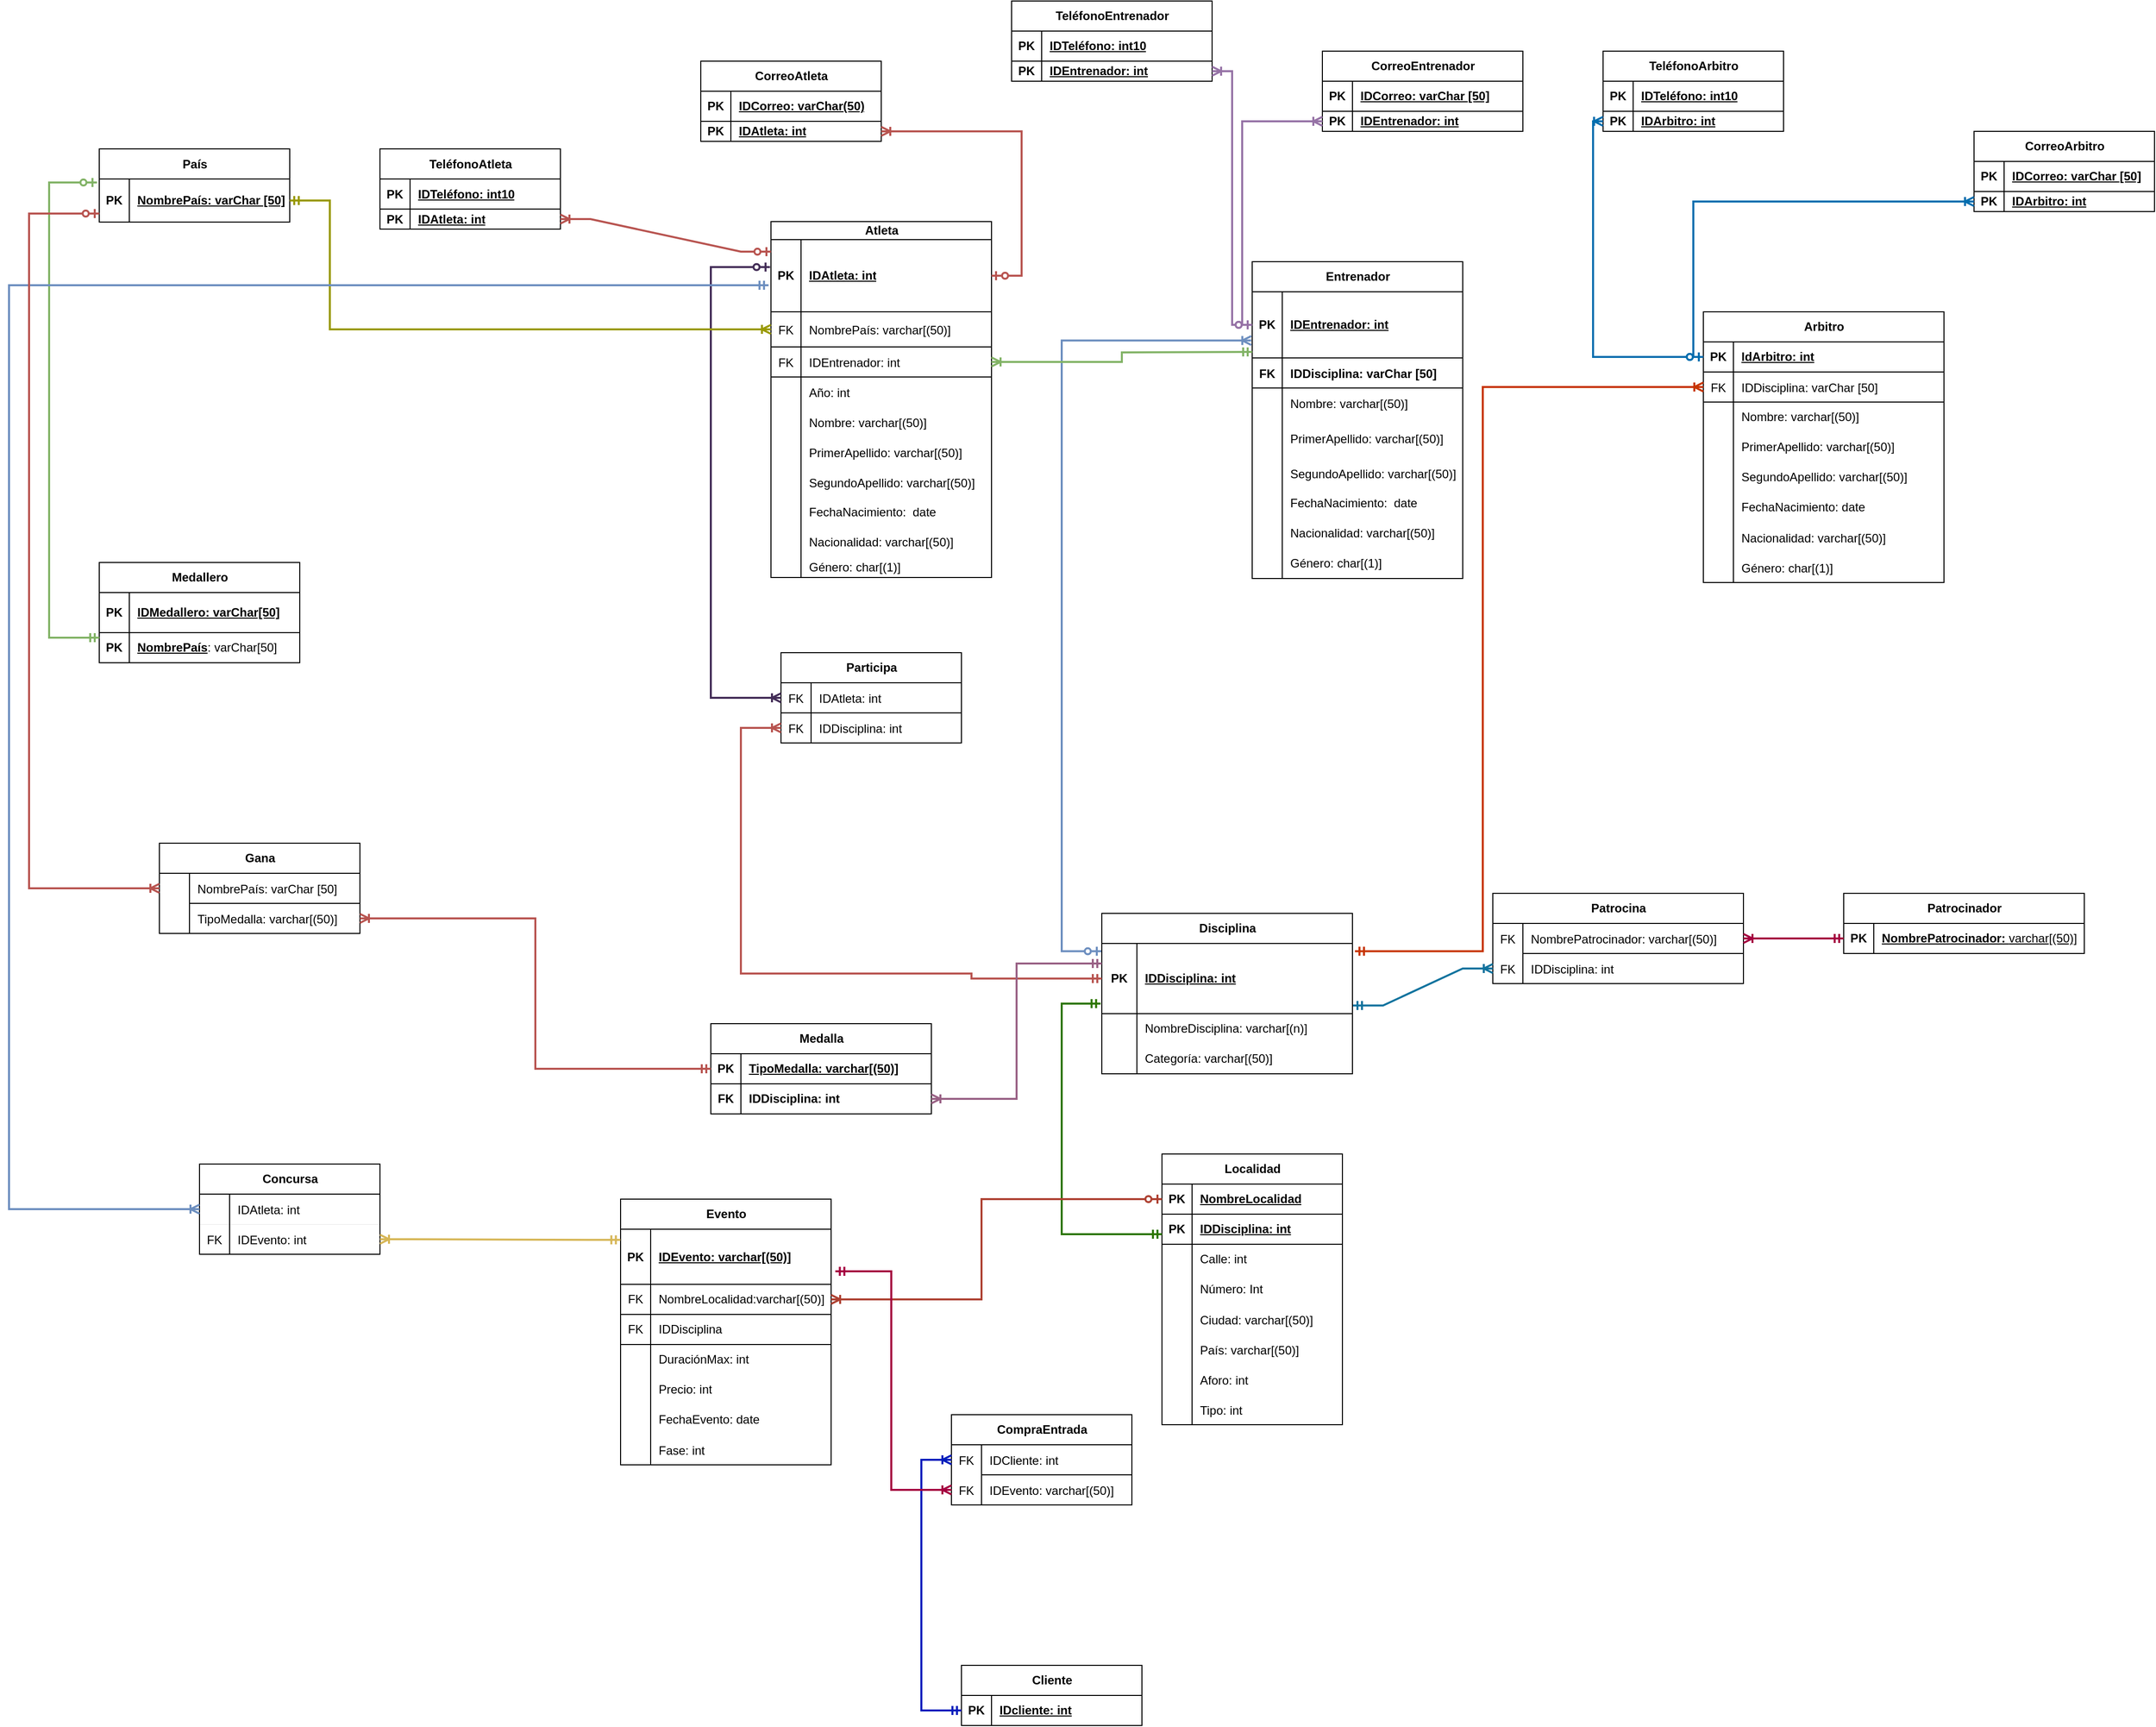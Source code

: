 <mxfile version="24.7.17">
  <diagram name="Página-1" id="cWyOJy4rAa10n7n6FvPp">
    <mxGraphModel grid="1" page="1" gridSize="10" guides="1" tooltips="1" connect="1" arrows="1" fold="1" pageScale="1" pageWidth="850" pageHeight="1100" math="0" shadow="0">
      <root>
        <mxCell id="0" />
        <mxCell id="1" parent="0" />
        <mxCell id="36T4z24LOP3LeD5Vtb74-15" value="Evento" style="shape=table;startSize=30;container=1;collapsible=1;childLayout=tableLayout;fixedRows=1;rowLines=0;fontStyle=1;align=center;resizeLast=1;html=1;" vertex="1" parent="1">
          <mxGeometry x="-160" y="545" width="210" height="265" as="geometry" />
        </mxCell>
        <mxCell id="36T4z24LOP3LeD5Vtb74-16" value="" style="shape=tableRow;horizontal=0;startSize=0;swimlaneHead=0;swimlaneBody=0;fillColor=none;collapsible=0;dropTarget=0;points=[[0,0.5],[1,0.5]];portConstraint=eastwest;top=0;left=0;right=0;bottom=1;" vertex="1" parent="36T4z24LOP3LeD5Vtb74-15">
          <mxGeometry y="30" width="210" height="55" as="geometry" />
        </mxCell>
        <mxCell id="36T4z24LOP3LeD5Vtb74-17" value="PK" style="shape=partialRectangle;connectable=0;fillColor=none;top=0;left=0;bottom=0;right=0;fontStyle=1;overflow=hidden;whiteSpace=wrap;html=1;" vertex="1" parent="36T4z24LOP3LeD5Vtb74-16">
          <mxGeometry width="30" height="55" as="geometry">
            <mxRectangle width="30" height="55" as="alternateBounds" />
          </mxGeometry>
        </mxCell>
        <mxCell id="36T4z24LOP3LeD5Vtb74-18" value="IDEvento:&amp;nbsp;varchar[(50)]" style="shape=partialRectangle;connectable=0;fillColor=none;top=0;left=0;bottom=0;right=0;align=left;spacingLeft=6;fontStyle=5;overflow=hidden;whiteSpace=wrap;html=1;" vertex="1" parent="36T4z24LOP3LeD5Vtb74-16">
          <mxGeometry x="30" width="180" height="55" as="geometry">
            <mxRectangle width="180" height="55" as="alternateBounds" />
          </mxGeometry>
        </mxCell>
        <mxCell id="vCqpdsKRJKgijNCNeV1A-1" value="" style="shape=tableRow;horizontal=0;startSize=0;swimlaneHead=0;swimlaneBody=0;fillColor=none;collapsible=0;dropTarget=0;points=[[0,0.5],[1,0.5]];portConstraint=eastwest;top=0;left=0;right=0;bottom=1;" vertex="1" parent="36T4z24LOP3LeD5Vtb74-15">
          <mxGeometry y="85" width="210" height="30" as="geometry" />
        </mxCell>
        <mxCell id="vCqpdsKRJKgijNCNeV1A-2" value="FK" style="shape=partialRectangle;connectable=0;fillColor=none;top=0;left=0;bottom=0;right=0;editable=1;overflow=hidden;whiteSpace=wrap;html=1;" vertex="1" parent="vCqpdsKRJKgijNCNeV1A-1">
          <mxGeometry width="30" height="30" as="geometry">
            <mxRectangle width="30" height="30" as="alternateBounds" />
          </mxGeometry>
        </mxCell>
        <mxCell id="vCqpdsKRJKgijNCNeV1A-3" value="NombreLocalidad:varchar[(50)]" style="shape=partialRectangle;connectable=0;fillColor=none;top=0;left=0;bottom=0;right=0;align=left;spacingLeft=6;overflow=hidden;whiteSpace=wrap;html=1;" vertex="1" parent="vCqpdsKRJKgijNCNeV1A-1">
          <mxGeometry x="30" width="180" height="30" as="geometry">
            <mxRectangle width="180" height="30" as="alternateBounds" />
          </mxGeometry>
        </mxCell>
        <mxCell id="36T4z24LOP3LeD5Vtb74-19" value="" style="shape=tableRow;horizontal=0;startSize=0;swimlaneHead=0;swimlaneBody=0;fillColor=none;collapsible=0;dropTarget=0;points=[[0,0.5],[1,0.5]];portConstraint=eastwest;top=0;left=0;right=0;bottom=1;" vertex="1" parent="36T4z24LOP3LeD5Vtb74-15">
          <mxGeometry y="115" width="210" height="30" as="geometry" />
        </mxCell>
        <mxCell id="36T4z24LOP3LeD5Vtb74-20" value="FK" style="shape=partialRectangle;connectable=0;fillColor=none;top=0;left=0;bottom=0;right=0;editable=1;overflow=hidden;whiteSpace=wrap;html=1;" vertex="1" parent="36T4z24LOP3LeD5Vtb74-19">
          <mxGeometry width="30" height="30" as="geometry">
            <mxRectangle width="30" height="30" as="alternateBounds" />
          </mxGeometry>
        </mxCell>
        <mxCell id="36T4z24LOP3LeD5Vtb74-21" value="IDDisciplina&amp;nbsp;" style="shape=partialRectangle;connectable=0;fillColor=none;top=0;left=0;bottom=0;right=0;align=left;spacingLeft=6;overflow=hidden;whiteSpace=wrap;html=1;" vertex="1" parent="36T4z24LOP3LeD5Vtb74-19">
          <mxGeometry x="30" width="180" height="30" as="geometry">
            <mxRectangle width="180" height="30" as="alternateBounds" />
          </mxGeometry>
        </mxCell>
        <mxCell id="LZco95R0kcnfF2moG8rG-34" value="" style="shape=tableRow;horizontal=0;startSize=0;swimlaneHead=0;swimlaneBody=0;fillColor=none;collapsible=0;dropTarget=0;points=[[0,0.5],[1,0.5]];portConstraint=eastwest;top=0;left=0;right=0;bottom=0;" vertex="1" parent="36T4z24LOP3LeD5Vtb74-15">
          <mxGeometry y="145" width="210" height="30" as="geometry" />
        </mxCell>
        <mxCell id="LZco95R0kcnfF2moG8rG-35" value="" style="shape=partialRectangle;connectable=0;fillColor=none;top=0;left=0;bottom=0;right=0;editable=1;overflow=hidden;whiteSpace=wrap;html=1;" vertex="1" parent="LZco95R0kcnfF2moG8rG-34">
          <mxGeometry width="30" height="30" as="geometry">
            <mxRectangle width="30" height="30" as="alternateBounds" />
          </mxGeometry>
        </mxCell>
        <mxCell id="LZco95R0kcnfF2moG8rG-36" value="DuraciónMax: int" style="shape=partialRectangle;connectable=0;fillColor=none;top=0;left=0;bottom=0;right=0;align=left;spacingLeft=6;overflow=hidden;whiteSpace=wrap;html=1;" vertex="1" parent="LZco95R0kcnfF2moG8rG-34">
          <mxGeometry x="30" width="180" height="30" as="geometry">
            <mxRectangle width="180" height="30" as="alternateBounds" />
          </mxGeometry>
        </mxCell>
        <mxCell id="36T4z24LOP3LeD5Vtb74-22" value="" style="shape=tableRow;horizontal=0;startSize=0;swimlaneHead=0;swimlaneBody=0;fillColor=none;collapsible=0;dropTarget=0;points=[[0,0.5],[1,0.5]];portConstraint=eastwest;top=0;left=0;right=0;bottom=0;" vertex="1" parent="36T4z24LOP3LeD5Vtb74-15">
          <mxGeometry y="175" width="210" height="30" as="geometry" />
        </mxCell>
        <mxCell id="36T4z24LOP3LeD5Vtb74-23" value="" style="shape=partialRectangle;connectable=0;fillColor=none;top=0;left=0;bottom=0;right=0;editable=1;overflow=hidden;whiteSpace=wrap;html=1;" vertex="1" parent="36T4z24LOP3LeD5Vtb74-22">
          <mxGeometry width="30" height="30" as="geometry">
            <mxRectangle width="30" height="30" as="alternateBounds" />
          </mxGeometry>
        </mxCell>
        <mxCell id="36T4z24LOP3LeD5Vtb74-24" value="Precio: int" style="shape=partialRectangle;connectable=0;fillColor=none;top=0;left=0;bottom=0;right=0;align=left;spacingLeft=6;overflow=hidden;whiteSpace=wrap;html=1;" vertex="1" parent="36T4z24LOP3LeD5Vtb74-22">
          <mxGeometry x="30" width="180" height="30" as="geometry">
            <mxRectangle width="180" height="30" as="alternateBounds" />
          </mxGeometry>
        </mxCell>
        <mxCell id="36T4z24LOP3LeD5Vtb74-25" value="" style="shape=tableRow;horizontal=0;startSize=0;swimlaneHead=0;swimlaneBody=0;fillColor=none;collapsible=0;dropTarget=0;points=[[0,0.5],[1,0.5]];portConstraint=eastwest;top=0;left=0;right=0;bottom=0;" vertex="1" parent="36T4z24LOP3LeD5Vtb74-15">
          <mxGeometry y="205" width="210" height="30" as="geometry" />
        </mxCell>
        <mxCell id="36T4z24LOP3LeD5Vtb74-26" value="" style="shape=partialRectangle;connectable=0;fillColor=none;top=0;left=0;bottom=0;right=0;editable=1;overflow=hidden;whiteSpace=wrap;html=1;" vertex="1" parent="36T4z24LOP3LeD5Vtb74-25">
          <mxGeometry width="30" height="30" as="geometry">
            <mxRectangle width="30" height="30" as="alternateBounds" />
          </mxGeometry>
        </mxCell>
        <mxCell id="36T4z24LOP3LeD5Vtb74-27" value="FechaEvento: date" style="shape=partialRectangle;connectable=0;fillColor=none;top=0;left=0;bottom=0;right=0;align=left;spacingLeft=6;overflow=hidden;whiteSpace=wrap;html=1;" vertex="1" parent="36T4z24LOP3LeD5Vtb74-25">
          <mxGeometry x="30" width="180" height="30" as="geometry">
            <mxRectangle width="180" height="30" as="alternateBounds" />
          </mxGeometry>
        </mxCell>
        <mxCell id="36T4z24LOP3LeD5Vtb74-126" value="" style="shape=tableRow;horizontal=0;startSize=0;swimlaneHead=0;swimlaneBody=0;fillColor=none;collapsible=0;dropTarget=0;points=[[0,0.5],[1,0.5]];portConstraint=eastwest;top=0;left=0;right=0;bottom=0;" vertex="1" parent="36T4z24LOP3LeD5Vtb74-15">
          <mxGeometry y="235" width="210" height="30" as="geometry" />
        </mxCell>
        <mxCell id="36T4z24LOP3LeD5Vtb74-127" value="" style="shape=partialRectangle;connectable=0;fillColor=none;top=0;left=0;bottom=0;right=0;editable=1;overflow=hidden;" vertex="1" parent="36T4z24LOP3LeD5Vtb74-126">
          <mxGeometry width="30" height="30" as="geometry">
            <mxRectangle width="30" height="30" as="alternateBounds" />
          </mxGeometry>
        </mxCell>
        <mxCell id="36T4z24LOP3LeD5Vtb74-128" value="Fase: int" style="shape=partialRectangle;connectable=0;fillColor=none;top=0;left=0;bottom=0;right=0;align=left;spacingLeft=6;overflow=hidden;" vertex="1" parent="36T4z24LOP3LeD5Vtb74-126">
          <mxGeometry x="30" width="180" height="30" as="geometry">
            <mxRectangle width="180" height="30" as="alternateBounds" />
          </mxGeometry>
        </mxCell>
        <mxCell id="36T4z24LOP3LeD5Vtb74-138" value="Entrenador" style="shape=table;startSize=30;container=1;collapsible=1;childLayout=tableLayout;fixedRows=1;rowLines=0;fontStyle=1;align=center;resizeLast=1;html=1;" vertex="1" parent="1">
          <mxGeometry x="470" y="-390" width="210" height="316" as="geometry" />
        </mxCell>
        <mxCell id="36T4z24LOP3LeD5Vtb74-139" value="" style="shape=tableRow;horizontal=0;startSize=0;swimlaneHead=0;swimlaneBody=0;fillColor=none;collapsible=0;dropTarget=0;points=[[0,0.5],[1,0.5]];portConstraint=eastwest;top=0;left=0;right=0;bottom=1;" vertex="1" parent="36T4z24LOP3LeD5Vtb74-138">
          <mxGeometry y="30" width="210" height="66" as="geometry" />
        </mxCell>
        <mxCell id="36T4z24LOP3LeD5Vtb74-140" value="PK" style="shape=partialRectangle;connectable=0;fillColor=none;top=0;left=0;bottom=0;right=0;fontStyle=1;overflow=hidden;whiteSpace=wrap;html=1;" vertex="1" parent="36T4z24LOP3LeD5Vtb74-139">
          <mxGeometry width="30" height="66" as="geometry">
            <mxRectangle width="30" height="66" as="alternateBounds" />
          </mxGeometry>
        </mxCell>
        <mxCell id="36T4z24LOP3LeD5Vtb74-141" value="IDEntrenador: int" style="shape=partialRectangle;connectable=0;fillColor=none;top=0;left=0;bottom=0;right=0;align=left;spacingLeft=6;fontStyle=5;overflow=hidden;whiteSpace=wrap;html=1;" vertex="1" parent="36T4z24LOP3LeD5Vtb74-139">
          <mxGeometry x="30" width="180" height="66" as="geometry">
            <mxRectangle width="180" height="66" as="alternateBounds" />
          </mxGeometry>
        </mxCell>
        <mxCell id="36T4z24LOP3LeD5Vtb74-164" value="" style="shape=tableRow;horizontal=0;startSize=0;swimlaneHead=0;swimlaneBody=0;fillColor=none;collapsible=0;dropTarget=0;points=[[0,0.5],[1,0.5]];portConstraint=eastwest;top=0;left=0;right=0;bottom=1;fontStyle=1" vertex="1" parent="36T4z24LOP3LeD5Vtb74-138">
          <mxGeometry y="96" width="210" height="30" as="geometry" />
        </mxCell>
        <mxCell id="36T4z24LOP3LeD5Vtb74-165" value="FK" style="shape=partialRectangle;connectable=0;fillColor=none;top=0;left=0;bottom=0;right=0;editable=1;overflow=hidden;fontStyle=1" vertex="1" parent="36T4z24LOP3LeD5Vtb74-164">
          <mxGeometry width="30" height="30" as="geometry">
            <mxRectangle width="30" height="30" as="alternateBounds" />
          </mxGeometry>
        </mxCell>
        <mxCell id="36T4z24LOP3LeD5Vtb74-166" value="IDDisciplina: varChar [50]" style="shape=partialRectangle;connectable=0;fillColor=none;top=0;left=0;bottom=0;right=0;align=left;spacingLeft=6;overflow=hidden;fontStyle=1" vertex="1" parent="36T4z24LOP3LeD5Vtb74-164">
          <mxGeometry x="30" width="180" height="30" as="geometry">
            <mxRectangle width="180" height="30" as="alternateBounds" />
          </mxGeometry>
        </mxCell>
        <mxCell id="wlwj411Kuk6rDO_IyDqp-84" value="" style="shape=tableRow;horizontal=0;startSize=0;swimlaneHead=0;swimlaneBody=0;fillColor=none;collapsible=0;dropTarget=0;points=[[0,0.5],[1,0.5]];portConstraint=eastwest;top=0;left=0;right=0;bottom=0;" vertex="1" parent="36T4z24LOP3LeD5Vtb74-138">
          <mxGeometry y="126" width="210" height="30" as="geometry" />
        </mxCell>
        <mxCell id="wlwj411Kuk6rDO_IyDqp-85" value="" style="shape=partialRectangle;connectable=0;fillColor=none;top=0;left=0;bottom=0;right=0;editable=1;overflow=hidden;" vertex="1" parent="wlwj411Kuk6rDO_IyDqp-84">
          <mxGeometry width="30" height="30" as="geometry">
            <mxRectangle width="30" height="30" as="alternateBounds" />
          </mxGeometry>
        </mxCell>
        <mxCell id="wlwj411Kuk6rDO_IyDqp-86" value="Nombre: varchar[(50)]" style="shape=partialRectangle;connectable=0;fillColor=none;top=0;left=0;bottom=0;right=0;align=left;spacingLeft=6;overflow=hidden;" vertex="1" parent="wlwj411Kuk6rDO_IyDqp-84">
          <mxGeometry x="30" width="180" height="30" as="geometry">
            <mxRectangle width="180" height="30" as="alternateBounds" />
          </mxGeometry>
        </mxCell>
        <mxCell id="36T4z24LOP3LeD5Vtb74-167" value="" style="shape=tableRow;horizontal=0;startSize=0;swimlaneHead=0;swimlaneBody=0;fillColor=none;collapsible=0;dropTarget=0;points=[[0,0.5],[1,0.5]];portConstraint=eastwest;top=0;left=0;right=0;bottom=0;" vertex="1" parent="36T4z24LOP3LeD5Vtb74-138">
          <mxGeometry y="156" width="210" height="40" as="geometry" />
        </mxCell>
        <mxCell id="36T4z24LOP3LeD5Vtb74-168" value="" style="shape=partialRectangle;connectable=0;fillColor=none;top=0;left=0;bottom=0;right=0;editable=1;overflow=hidden;" vertex="1" parent="36T4z24LOP3LeD5Vtb74-167">
          <mxGeometry width="30" height="40" as="geometry">
            <mxRectangle width="30" height="40" as="alternateBounds" />
          </mxGeometry>
        </mxCell>
        <mxCell id="36T4z24LOP3LeD5Vtb74-169" value="PrimerApellido: varchar[(50)]" style="shape=partialRectangle;connectable=0;fillColor=none;top=0;left=0;bottom=0;right=0;align=left;spacingLeft=6;overflow=hidden;" vertex="1" parent="36T4z24LOP3LeD5Vtb74-167">
          <mxGeometry x="30" width="180" height="40" as="geometry">
            <mxRectangle width="180" height="40" as="alternateBounds" />
          </mxGeometry>
        </mxCell>
        <mxCell id="36T4z24LOP3LeD5Vtb74-170" value="" style="shape=tableRow;horizontal=0;startSize=0;swimlaneHead=0;swimlaneBody=0;fillColor=none;collapsible=0;dropTarget=0;points=[[0,0.5],[1,0.5]];portConstraint=eastwest;top=0;left=0;right=0;bottom=0;" vertex="1" parent="36T4z24LOP3LeD5Vtb74-138">
          <mxGeometry y="196" width="210" height="30" as="geometry" />
        </mxCell>
        <mxCell id="36T4z24LOP3LeD5Vtb74-171" value="" style="shape=partialRectangle;connectable=0;fillColor=none;top=0;left=0;bottom=0;right=0;editable=1;overflow=hidden;" vertex="1" parent="36T4z24LOP3LeD5Vtb74-170">
          <mxGeometry width="30" height="30" as="geometry">
            <mxRectangle width="30" height="30" as="alternateBounds" />
          </mxGeometry>
        </mxCell>
        <mxCell id="36T4z24LOP3LeD5Vtb74-172" value="SegundoApellido: varchar[(50)]" style="shape=partialRectangle;connectable=0;fillColor=none;top=0;left=0;bottom=0;right=0;align=left;spacingLeft=6;overflow=hidden;" vertex="1" parent="36T4z24LOP3LeD5Vtb74-170">
          <mxGeometry x="30" width="180" height="30" as="geometry">
            <mxRectangle width="180" height="30" as="alternateBounds" />
          </mxGeometry>
        </mxCell>
        <mxCell id="36T4z24LOP3LeD5Vtb74-142" value="" style="shape=tableRow;horizontal=0;startSize=0;swimlaneHead=0;swimlaneBody=0;fillColor=none;collapsible=0;dropTarget=0;points=[[0,0.5],[1,0.5]];portConstraint=eastwest;top=0;left=0;right=0;bottom=0;" vertex="1" parent="36T4z24LOP3LeD5Vtb74-138">
          <mxGeometry y="226" width="210" height="30" as="geometry" />
        </mxCell>
        <mxCell id="36T4z24LOP3LeD5Vtb74-143" value="" style="shape=partialRectangle;connectable=0;fillColor=none;top=0;left=0;bottom=0;right=0;editable=1;overflow=hidden;whiteSpace=wrap;html=1;" vertex="1" parent="36T4z24LOP3LeD5Vtb74-142">
          <mxGeometry width="30" height="30" as="geometry">
            <mxRectangle width="30" height="30" as="alternateBounds" />
          </mxGeometry>
        </mxCell>
        <mxCell id="36T4z24LOP3LeD5Vtb74-144" value="&lt;div&gt;FechaNacimiento:&amp;nbsp; date&lt;br&gt;&lt;/div&gt;" style="shape=partialRectangle;connectable=0;fillColor=none;top=0;left=0;bottom=0;right=0;align=left;spacingLeft=6;overflow=hidden;whiteSpace=wrap;html=1;" vertex="1" parent="36T4z24LOP3LeD5Vtb74-142">
          <mxGeometry x="30" width="180" height="30" as="geometry">
            <mxRectangle width="180" height="30" as="alternateBounds" />
          </mxGeometry>
        </mxCell>
        <mxCell id="36T4z24LOP3LeD5Vtb74-145" value="" style="shape=tableRow;horizontal=0;startSize=0;swimlaneHead=0;swimlaneBody=0;fillColor=none;collapsible=0;dropTarget=0;points=[[0,0.5],[1,0.5]];portConstraint=eastwest;top=0;left=0;right=0;bottom=0;" vertex="1" parent="36T4z24LOP3LeD5Vtb74-138">
          <mxGeometry y="256" width="210" height="30" as="geometry" />
        </mxCell>
        <mxCell id="36T4z24LOP3LeD5Vtb74-146" value="" style="shape=partialRectangle;connectable=0;fillColor=none;top=0;left=0;bottom=0;right=0;editable=1;overflow=hidden;whiteSpace=wrap;html=1;" vertex="1" parent="36T4z24LOP3LeD5Vtb74-145">
          <mxGeometry width="30" height="30" as="geometry">
            <mxRectangle width="30" height="30" as="alternateBounds" />
          </mxGeometry>
        </mxCell>
        <mxCell id="36T4z24LOP3LeD5Vtb74-147" value="Nacionalidad: varchar[(50)] " style="shape=partialRectangle;connectable=0;fillColor=none;top=0;left=0;bottom=0;right=0;align=left;spacingLeft=6;overflow=hidden;whiteSpace=wrap;html=1;" vertex="1" parent="36T4z24LOP3LeD5Vtb74-145">
          <mxGeometry x="30" width="180" height="30" as="geometry">
            <mxRectangle width="180" height="30" as="alternateBounds" />
          </mxGeometry>
        </mxCell>
        <mxCell id="36T4z24LOP3LeD5Vtb74-148" value="" style="shape=tableRow;horizontal=0;startSize=0;swimlaneHead=0;swimlaneBody=0;fillColor=none;collapsible=0;dropTarget=0;points=[[0,0.5],[1,0.5]];portConstraint=eastwest;top=0;left=0;right=0;bottom=0;" vertex="1" parent="36T4z24LOP3LeD5Vtb74-138">
          <mxGeometry y="286" width="210" height="30" as="geometry" />
        </mxCell>
        <mxCell id="36T4z24LOP3LeD5Vtb74-149" value="" style="shape=partialRectangle;connectable=0;fillColor=none;top=0;left=0;bottom=0;right=0;editable=1;overflow=hidden;whiteSpace=wrap;html=1;" vertex="1" parent="36T4z24LOP3LeD5Vtb74-148">
          <mxGeometry width="30" height="30" as="geometry">
            <mxRectangle width="30" height="30" as="alternateBounds" />
          </mxGeometry>
        </mxCell>
        <mxCell id="36T4z24LOP3LeD5Vtb74-150" value="&lt;div&gt;Género: char[(1)]&lt;br&gt;&lt;/div&gt;" style="shape=partialRectangle;connectable=0;fillColor=none;top=0;left=0;bottom=0;right=0;align=left;spacingLeft=6;overflow=hidden;whiteSpace=wrap;html=1;" vertex="1" parent="36T4z24LOP3LeD5Vtb74-148">
          <mxGeometry x="30" width="180" height="30" as="geometry">
            <mxRectangle width="180" height="30" as="alternateBounds" />
          </mxGeometry>
        </mxCell>
        <mxCell id="36T4z24LOP3LeD5Vtb74-151" value="Arbitro" style="shape=table;startSize=30;container=1;collapsible=1;childLayout=tableLayout;fixedRows=1;rowLines=0;fontStyle=1;align=center;resizeLast=1;html=1;" vertex="1" parent="1">
          <mxGeometry x="920" y="-340" width="240" height="270" as="geometry" />
        </mxCell>
        <mxCell id="36T4z24LOP3LeD5Vtb74-152" value="" style="shape=tableRow;horizontal=0;startSize=0;swimlaneHead=0;swimlaneBody=0;fillColor=none;collapsible=0;dropTarget=0;points=[[0,0.5],[1,0.5]];portConstraint=eastwest;top=0;left=0;right=0;bottom=1;" vertex="1" parent="36T4z24LOP3LeD5Vtb74-151">
          <mxGeometry y="30" width="240" height="30" as="geometry" />
        </mxCell>
        <mxCell id="36T4z24LOP3LeD5Vtb74-153" value="PK" style="shape=partialRectangle;connectable=0;fillColor=none;top=0;left=0;bottom=0;right=0;fontStyle=1;overflow=hidden;whiteSpace=wrap;html=1;" vertex="1" parent="36T4z24LOP3LeD5Vtb74-152">
          <mxGeometry width="30" height="30" as="geometry">
            <mxRectangle width="30" height="30" as="alternateBounds" />
          </mxGeometry>
        </mxCell>
        <mxCell id="36T4z24LOP3LeD5Vtb74-154" value="IdArbitro: int" style="shape=partialRectangle;connectable=0;fillColor=none;top=0;left=0;bottom=0;right=0;align=left;spacingLeft=6;fontStyle=5;overflow=hidden;whiteSpace=wrap;html=1;" vertex="1" parent="36T4z24LOP3LeD5Vtb74-152">
          <mxGeometry x="30" width="210" height="30" as="geometry">
            <mxRectangle width="210" height="30" as="alternateBounds" />
          </mxGeometry>
        </mxCell>
        <mxCell id="q2yrCnXa5M1frAqMx9y7-29" value="" style="shape=tableRow;horizontal=0;startSize=0;swimlaneHead=0;swimlaneBody=0;fillColor=none;collapsible=0;dropTarget=0;points=[[0,0.5],[1,0.5]];portConstraint=eastwest;top=0;left=0;right=0;bottom=0;" vertex="1" parent="36T4z24LOP3LeD5Vtb74-151">
          <mxGeometry y="60" width="240" height="30" as="geometry" />
        </mxCell>
        <mxCell id="q2yrCnXa5M1frAqMx9y7-30" value="FK" style="shape=partialRectangle;connectable=0;fillColor=none;top=0;left=0;bottom=1;right=0;editable=1;overflow=hidden;" vertex="1" parent="q2yrCnXa5M1frAqMx9y7-29">
          <mxGeometry width="30" height="30" as="geometry">
            <mxRectangle width="30" height="30" as="alternateBounds" />
          </mxGeometry>
        </mxCell>
        <mxCell id="q2yrCnXa5M1frAqMx9y7-31" value="IDDisciplina: varChar [50]" style="shape=partialRectangle;connectable=0;fillColor=none;top=0;left=0;bottom=1;right=0;align=left;spacingLeft=6;overflow=hidden;" vertex="1" parent="q2yrCnXa5M1frAqMx9y7-29">
          <mxGeometry x="30" width="210" height="30" as="geometry">
            <mxRectangle width="210" height="30" as="alternateBounds" />
          </mxGeometry>
        </mxCell>
        <mxCell id="36T4z24LOP3LeD5Vtb74-155" value="" style="shape=tableRow;horizontal=0;startSize=0;swimlaneHead=0;swimlaneBody=0;fillColor=none;collapsible=0;dropTarget=0;points=[[0,0.5],[1,0.5]];portConstraint=eastwest;top=0;left=0;right=0;bottom=0;" vertex="1" parent="36T4z24LOP3LeD5Vtb74-151">
          <mxGeometry y="90" width="240" height="30" as="geometry" />
        </mxCell>
        <mxCell id="36T4z24LOP3LeD5Vtb74-156" value="" style="shape=partialRectangle;connectable=0;fillColor=none;top=0;left=0;bottom=0;right=0;editable=1;overflow=hidden;whiteSpace=wrap;html=1;" vertex="1" parent="36T4z24LOP3LeD5Vtb74-155">
          <mxGeometry width="30" height="30" as="geometry">
            <mxRectangle width="30" height="30" as="alternateBounds" />
          </mxGeometry>
        </mxCell>
        <mxCell id="36T4z24LOP3LeD5Vtb74-157" value="Nombre: varchar[(50)]" style="shape=partialRectangle;connectable=0;fillColor=none;top=0;left=0;bottom=0;right=0;align=left;spacingLeft=6;overflow=hidden;whiteSpace=wrap;html=1;" vertex="1" parent="36T4z24LOP3LeD5Vtb74-155">
          <mxGeometry x="30" width="210" height="30" as="geometry">
            <mxRectangle width="210" height="30" as="alternateBounds" />
          </mxGeometry>
        </mxCell>
        <mxCell id="36T4z24LOP3LeD5Vtb74-158" value="" style="shape=tableRow;horizontal=0;startSize=0;swimlaneHead=0;swimlaneBody=0;fillColor=none;collapsible=0;dropTarget=0;points=[[0,0.5],[1,0.5]];portConstraint=eastwest;top=0;left=0;right=0;bottom=0;" vertex="1" parent="36T4z24LOP3LeD5Vtb74-151">
          <mxGeometry y="120" width="240" height="30" as="geometry" />
        </mxCell>
        <mxCell id="36T4z24LOP3LeD5Vtb74-159" value="" style="shape=partialRectangle;connectable=0;fillColor=none;top=0;left=0;bottom=0;right=0;editable=1;overflow=hidden;whiteSpace=wrap;html=1;" vertex="1" parent="36T4z24LOP3LeD5Vtb74-158">
          <mxGeometry width="30" height="30" as="geometry">
            <mxRectangle width="30" height="30" as="alternateBounds" />
          </mxGeometry>
        </mxCell>
        <mxCell id="36T4z24LOP3LeD5Vtb74-160" value="PrimerApellido: varchar[(50)]" style="shape=partialRectangle;connectable=0;fillColor=none;top=0;left=0;bottom=0;right=0;align=left;spacingLeft=6;overflow=hidden;whiteSpace=wrap;html=1;" vertex="1" parent="36T4z24LOP3LeD5Vtb74-158">
          <mxGeometry x="30" width="210" height="30" as="geometry">
            <mxRectangle width="210" height="30" as="alternateBounds" />
          </mxGeometry>
        </mxCell>
        <mxCell id="36T4z24LOP3LeD5Vtb74-161" value="" style="shape=tableRow;horizontal=0;startSize=0;swimlaneHead=0;swimlaneBody=0;fillColor=none;collapsible=0;dropTarget=0;points=[[0,0.5],[1,0.5]];portConstraint=eastwest;top=0;left=0;right=0;bottom=0;" vertex="1" parent="36T4z24LOP3LeD5Vtb74-151">
          <mxGeometry y="150" width="240" height="30" as="geometry" />
        </mxCell>
        <mxCell id="36T4z24LOP3LeD5Vtb74-162" value="" style="shape=partialRectangle;connectable=0;fillColor=none;top=0;left=0;bottom=0;right=0;editable=1;overflow=hidden;whiteSpace=wrap;html=1;" vertex="1" parent="36T4z24LOP3LeD5Vtb74-161">
          <mxGeometry width="30" height="30" as="geometry">
            <mxRectangle width="30" height="30" as="alternateBounds" />
          </mxGeometry>
        </mxCell>
        <mxCell id="36T4z24LOP3LeD5Vtb74-163" value="SegundoApellido: varchar[(50)]" style="shape=partialRectangle;connectable=0;fillColor=none;top=0;left=0;bottom=0;right=0;align=left;spacingLeft=6;overflow=hidden;whiteSpace=wrap;html=1;" vertex="1" parent="36T4z24LOP3LeD5Vtb74-161">
          <mxGeometry x="30" width="210" height="30" as="geometry">
            <mxRectangle width="210" height="30" as="alternateBounds" />
          </mxGeometry>
        </mxCell>
        <mxCell id="9tRWBcBBaT76NV6u4gut-1" value="" style="shape=tableRow;horizontal=0;startSize=0;swimlaneHead=0;swimlaneBody=0;fillColor=none;collapsible=0;dropTarget=0;points=[[0,0.5],[1,0.5]];portConstraint=eastwest;top=0;left=0;right=0;bottom=0;" vertex="1" parent="36T4z24LOP3LeD5Vtb74-151">
          <mxGeometry y="180" width="240" height="30" as="geometry" />
        </mxCell>
        <mxCell id="9tRWBcBBaT76NV6u4gut-2" value="" style="shape=partialRectangle;connectable=0;fillColor=none;top=0;left=0;bottom=0;right=0;editable=1;overflow=hidden;whiteSpace=wrap;html=1;" vertex="1" parent="9tRWBcBBaT76NV6u4gut-1">
          <mxGeometry width="30" height="30" as="geometry">
            <mxRectangle width="30" height="30" as="alternateBounds" />
          </mxGeometry>
        </mxCell>
        <mxCell id="9tRWBcBBaT76NV6u4gut-3" value="FechaNacimiento: date" style="shape=partialRectangle;connectable=0;fillColor=none;top=0;left=0;bottom=0;right=0;align=left;spacingLeft=6;overflow=hidden;whiteSpace=wrap;html=1;" vertex="1" parent="9tRWBcBBaT76NV6u4gut-1">
          <mxGeometry x="30" width="210" height="30" as="geometry">
            <mxRectangle width="210" height="30" as="alternateBounds" />
          </mxGeometry>
        </mxCell>
        <mxCell id="nFd2LTMDBVpqRNZDv_q9-33" value="" style="shape=tableRow;horizontal=0;startSize=0;swimlaneHead=0;swimlaneBody=0;fillColor=none;collapsible=0;dropTarget=0;points=[[0,0.5],[1,0.5]];portConstraint=eastwest;top=0;left=0;right=0;bottom=0;" vertex="1" parent="36T4z24LOP3LeD5Vtb74-151">
          <mxGeometry y="210" width="240" height="30" as="geometry" />
        </mxCell>
        <mxCell id="nFd2LTMDBVpqRNZDv_q9-34" value="" style="shape=partialRectangle;connectable=0;fillColor=none;top=0;left=0;bottom=0;right=0;editable=1;overflow=hidden;" vertex="1" parent="nFd2LTMDBVpqRNZDv_q9-33">
          <mxGeometry width="30" height="30" as="geometry">
            <mxRectangle width="30" height="30" as="alternateBounds" />
          </mxGeometry>
        </mxCell>
        <mxCell id="nFd2LTMDBVpqRNZDv_q9-35" value="Nacionalidad: varchar[(50)]" style="shape=partialRectangle;connectable=0;fillColor=none;top=0;left=0;bottom=0;right=0;align=left;spacingLeft=6;overflow=hidden;" vertex="1" parent="nFd2LTMDBVpqRNZDv_q9-33">
          <mxGeometry x="30" width="210" height="30" as="geometry">
            <mxRectangle width="210" height="30" as="alternateBounds" />
          </mxGeometry>
        </mxCell>
        <mxCell id="nFd2LTMDBVpqRNZDv_q9-36" value="" style="shape=tableRow;horizontal=0;startSize=0;swimlaneHead=0;swimlaneBody=0;fillColor=none;collapsible=0;dropTarget=0;points=[[0,0.5],[1,0.5]];portConstraint=eastwest;top=0;left=0;right=0;bottom=0;" vertex="1" parent="36T4z24LOP3LeD5Vtb74-151">
          <mxGeometry y="240" width="240" height="30" as="geometry" />
        </mxCell>
        <mxCell id="nFd2LTMDBVpqRNZDv_q9-37" value="" style="shape=partialRectangle;connectable=0;fillColor=none;top=0;left=0;bottom=0;right=0;editable=1;overflow=hidden;" vertex="1" parent="nFd2LTMDBVpqRNZDv_q9-36">
          <mxGeometry width="30" height="30" as="geometry">
            <mxRectangle width="30" height="30" as="alternateBounds" />
          </mxGeometry>
        </mxCell>
        <mxCell id="nFd2LTMDBVpqRNZDv_q9-38" value="Género: char[(1)]" style="shape=partialRectangle;connectable=0;fillColor=none;top=0;left=0;bottom=0;right=0;align=left;spacingLeft=6;overflow=hidden;" vertex="1" parent="nFd2LTMDBVpqRNZDv_q9-36">
          <mxGeometry x="30" width="210" height="30" as="geometry">
            <mxRectangle width="210" height="30" as="alternateBounds" />
          </mxGeometry>
        </mxCell>
        <mxCell id="cqkPvYUDdSKqJvLp3jxx-15" value="Disciplina" style="shape=table;startSize=30;container=1;collapsible=1;childLayout=tableLayout;fixedRows=1;rowLines=0;fontStyle=1;align=center;resizeLast=1;html=1;" vertex="1" parent="1">
          <mxGeometry x="320" y="260" width="250" height="160" as="geometry" />
        </mxCell>
        <mxCell id="cqkPvYUDdSKqJvLp3jxx-16" value="" style="shape=tableRow;horizontal=0;startSize=0;swimlaneHead=0;swimlaneBody=0;fillColor=none;collapsible=0;dropTarget=0;points=[[0,0.5],[1,0.5]];portConstraint=eastwest;top=0;left=0;right=0;bottom=1;" vertex="1" parent="cqkPvYUDdSKqJvLp3jxx-15">
          <mxGeometry y="30" width="250" height="70" as="geometry" />
        </mxCell>
        <mxCell id="cqkPvYUDdSKqJvLp3jxx-17" value="PK" style="shape=partialRectangle;connectable=0;fillColor=none;top=0;left=0;bottom=0;right=0;fontStyle=1;overflow=hidden;whiteSpace=wrap;html=1;" vertex="1" parent="cqkPvYUDdSKqJvLp3jxx-16">
          <mxGeometry width="35" height="70" as="geometry">
            <mxRectangle width="35" height="70" as="alternateBounds" />
          </mxGeometry>
        </mxCell>
        <mxCell id="cqkPvYUDdSKqJvLp3jxx-18" value="IDDisciplina: int" style="shape=partialRectangle;connectable=0;fillColor=none;top=0;left=0;bottom=0;right=0;align=left;spacingLeft=6;fontStyle=5;overflow=hidden;whiteSpace=wrap;html=1;" vertex="1" parent="cqkPvYUDdSKqJvLp3jxx-16">
          <mxGeometry x="35" width="215" height="70" as="geometry">
            <mxRectangle width="215" height="70" as="alternateBounds" />
          </mxGeometry>
        </mxCell>
        <mxCell id="cqkPvYUDdSKqJvLp3jxx-19" value="" style="shape=tableRow;horizontal=0;startSize=0;swimlaneHead=0;swimlaneBody=0;fillColor=none;collapsible=0;dropTarget=0;points=[[0,0.5],[1,0.5]];portConstraint=eastwest;top=0;left=0;right=0;bottom=0;" vertex="1" parent="cqkPvYUDdSKqJvLp3jxx-15">
          <mxGeometry y="100" width="250" height="30" as="geometry" />
        </mxCell>
        <mxCell id="cqkPvYUDdSKqJvLp3jxx-20" value="" style="shape=partialRectangle;connectable=0;fillColor=none;top=0;left=0;bottom=0;right=0;editable=1;overflow=hidden;whiteSpace=wrap;html=1;" vertex="1" parent="cqkPvYUDdSKqJvLp3jxx-19">
          <mxGeometry width="35" height="30" as="geometry">
            <mxRectangle width="35" height="30" as="alternateBounds" />
          </mxGeometry>
        </mxCell>
        <mxCell id="cqkPvYUDdSKqJvLp3jxx-21" value="NombreDisciplina: varchar[(n)]" style="shape=partialRectangle;connectable=0;fillColor=none;top=0;left=0;bottom=0;right=0;align=left;spacingLeft=6;overflow=hidden;whiteSpace=wrap;html=1;" vertex="1" parent="cqkPvYUDdSKqJvLp3jxx-19">
          <mxGeometry x="35" width="215" height="30" as="geometry">
            <mxRectangle width="215" height="30" as="alternateBounds" />
          </mxGeometry>
        </mxCell>
        <mxCell id="cqkPvYUDdSKqJvLp3jxx-22" value="" style="shape=tableRow;horizontal=0;startSize=0;swimlaneHead=0;swimlaneBody=0;fillColor=none;collapsible=0;dropTarget=0;points=[[0,0.5],[1,0.5]];portConstraint=eastwest;top=0;left=0;right=0;bottom=0;" vertex="1" parent="cqkPvYUDdSKqJvLp3jxx-15">
          <mxGeometry y="130" width="250" height="30" as="geometry" />
        </mxCell>
        <mxCell id="cqkPvYUDdSKqJvLp3jxx-23" value="" style="shape=partialRectangle;connectable=0;fillColor=none;top=0;left=0;bottom=0;right=0;editable=1;overflow=hidden;whiteSpace=wrap;html=1;" vertex="1" parent="cqkPvYUDdSKqJvLp3jxx-22">
          <mxGeometry width="35" height="30" as="geometry">
            <mxRectangle width="35" height="30" as="alternateBounds" />
          </mxGeometry>
        </mxCell>
        <mxCell id="cqkPvYUDdSKqJvLp3jxx-24" value="Categoría: varchar[(50)]" style="shape=partialRectangle;connectable=0;fillColor=none;top=0;left=0;bottom=0;right=0;align=left;spacingLeft=6;overflow=hidden;whiteSpace=wrap;html=1;" vertex="1" parent="cqkPvYUDdSKqJvLp3jxx-22">
          <mxGeometry x="35" width="215" height="30" as="geometry">
            <mxRectangle width="215" height="30" as="alternateBounds" />
          </mxGeometry>
        </mxCell>
        <mxCell id="nFd2LTMDBVpqRNZDv_q9-1" value="Localidad" style="shape=table;startSize=30;container=1;collapsible=1;childLayout=tableLayout;fixedRows=1;rowLines=0;fontStyle=1;align=center;resizeLast=1;html=1;" vertex="1" parent="1">
          <mxGeometry x="380" y="500" width="180" height="270" as="geometry" />
        </mxCell>
        <mxCell id="nFd2LTMDBVpqRNZDv_q9-2" value="" style="shape=tableRow;horizontal=0;startSize=0;swimlaneHead=0;swimlaneBody=0;fillColor=none;collapsible=0;dropTarget=0;points=[[0,0.5],[1,0.5]];portConstraint=eastwest;top=0;left=0;right=0;bottom=1;" vertex="1" parent="nFd2LTMDBVpqRNZDv_q9-1">
          <mxGeometry y="30" width="180" height="30" as="geometry" />
        </mxCell>
        <mxCell id="nFd2LTMDBVpqRNZDv_q9-3" value="PK" style="shape=partialRectangle;connectable=0;fillColor=none;top=0;left=0;bottom=0;right=0;fontStyle=1;overflow=hidden;whiteSpace=wrap;html=1;" vertex="1" parent="nFd2LTMDBVpqRNZDv_q9-2">
          <mxGeometry width="30" height="30" as="geometry">
            <mxRectangle width="30" height="30" as="alternateBounds" />
          </mxGeometry>
        </mxCell>
        <mxCell id="nFd2LTMDBVpqRNZDv_q9-4" value="NombreLocalidad" style="shape=partialRectangle;connectable=0;fillColor=none;top=0;left=0;bottom=0;right=0;align=left;spacingLeft=6;fontStyle=5;overflow=hidden;whiteSpace=wrap;html=1;" vertex="1" parent="nFd2LTMDBVpqRNZDv_q9-2">
          <mxGeometry x="30" width="150" height="30" as="geometry">
            <mxRectangle width="150" height="30" as="alternateBounds" />
          </mxGeometry>
        </mxCell>
        <mxCell id="nFd2LTMDBVpqRNZDv_q9-5" value="" style="shape=tableRow;horizontal=0;startSize=0;swimlaneHead=0;swimlaneBody=0;fillColor=none;collapsible=0;dropTarget=0;points=[[0,0.5],[1,0.5]];portConstraint=eastwest;top=0;left=0;right=0;bottom=1;" vertex="1" parent="nFd2LTMDBVpqRNZDv_q9-1">
          <mxGeometry y="60" width="180" height="30" as="geometry" />
        </mxCell>
        <mxCell id="nFd2LTMDBVpqRNZDv_q9-6" value="PK" style="shape=partialRectangle;connectable=0;fillColor=none;top=0;left=0;bottom=0;right=0;editable=1;overflow=hidden;whiteSpace=wrap;html=1;fontStyle=1" vertex="1" parent="nFd2LTMDBVpqRNZDv_q9-5">
          <mxGeometry width="30" height="30" as="geometry">
            <mxRectangle width="30" height="30" as="alternateBounds" />
          </mxGeometry>
        </mxCell>
        <mxCell id="nFd2LTMDBVpqRNZDv_q9-7" value="IDDisciplina: int" style="shape=partialRectangle;connectable=0;fillColor=none;top=0;left=0;bottom=0;right=0;align=left;spacingLeft=6;overflow=hidden;whiteSpace=wrap;html=1;fontStyle=5" vertex="1" parent="nFd2LTMDBVpqRNZDv_q9-5">
          <mxGeometry x="30" width="150" height="30" as="geometry">
            <mxRectangle width="150" height="30" as="alternateBounds" />
          </mxGeometry>
        </mxCell>
        <mxCell id="nFd2LTMDBVpqRNZDv_q9-8" value="" style="shape=tableRow;horizontal=0;startSize=0;swimlaneHead=0;swimlaneBody=0;fillColor=none;collapsible=0;dropTarget=0;points=[[0,0.5],[1,0.5]];portConstraint=eastwest;top=0;left=0;right=0;bottom=0;" vertex="1" parent="nFd2LTMDBVpqRNZDv_q9-1">
          <mxGeometry y="90" width="180" height="30" as="geometry" />
        </mxCell>
        <mxCell id="nFd2LTMDBVpqRNZDv_q9-9" value="" style="shape=partialRectangle;connectable=0;fillColor=none;top=0;left=0;bottom=0;right=0;editable=1;overflow=hidden;whiteSpace=wrap;html=1;" vertex="1" parent="nFd2LTMDBVpqRNZDv_q9-8">
          <mxGeometry width="30" height="30" as="geometry">
            <mxRectangle width="30" height="30" as="alternateBounds" />
          </mxGeometry>
        </mxCell>
        <mxCell id="nFd2LTMDBVpqRNZDv_q9-10" value="Calle: int" style="shape=partialRectangle;connectable=0;fillColor=none;top=0;left=0;bottom=0;right=0;align=left;spacingLeft=6;overflow=hidden;whiteSpace=wrap;html=1;" vertex="1" parent="nFd2LTMDBVpqRNZDv_q9-8">
          <mxGeometry x="30" width="150" height="30" as="geometry">
            <mxRectangle width="150" height="30" as="alternateBounds" />
          </mxGeometry>
        </mxCell>
        <mxCell id="nFd2LTMDBVpqRNZDv_q9-11" value="" style="shape=tableRow;horizontal=0;startSize=0;swimlaneHead=0;swimlaneBody=0;fillColor=none;collapsible=0;dropTarget=0;points=[[0,0.5],[1,0.5]];portConstraint=eastwest;top=0;left=0;right=0;bottom=0;" vertex="1" parent="nFd2LTMDBVpqRNZDv_q9-1">
          <mxGeometry y="120" width="180" height="30" as="geometry" />
        </mxCell>
        <mxCell id="nFd2LTMDBVpqRNZDv_q9-12" value="" style="shape=partialRectangle;connectable=0;fillColor=none;top=0;left=0;bottom=0;right=0;editable=1;overflow=hidden;whiteSpace=wrap;html=1;" vertex="1" parent="nFd2LTMDBVpqRNZDv_q9-11">
          <mxGeometry width="30" height="30" as="geometry">
            <mxRectangle width="30" height="30" as="alternateBounds" />
          </mxGeometry>
        </mxCell>
        <mxCell id="nFd2LTMDBVpqRNZDv_q9-13" value="Número: Int" style="shape=partialRectangle;connectable=0;fillColor=none;top=0;left=0;bottom=0;right=0;align=left;spacingLeft=6;overflow=hidden;whiteSpace=wrap;html=1;" vertex="1" parent="nFd2LTMDBVpqRNZDv_q9-11">
          <mxGeometry x="30" width="150" height="30" as="geometry">
            <mxRectangle width="150" height="30" as="alternateBounds" />
          </mxGeometry>
        </mxCell>
        <mxCell id="nFd2LTMDBVpqRNZDv_q9-14" value="" style="shape=tableRow;horizontal=0;startSize=0;swimlaneHead=0;swimlaneBody=0;fillColor=none;collapsible=0;dropTarget=0;points=[[0,0.5],[1,0.5]];portConstraint=eastwest;top=0;left=0;right=0;bottom=0;" vertex="1" parent="nFd2LTMDBVpqRNZDv_q9-1">
          <mxGeometry y="150" width="180" height="30" as="geometry" />
        </mxCell>
        <mxCell id="nFd2LTMDBVpqRNZDv_q9-15" value="" style="shape=partialRectangle;connectable=0;fillColor=none;top=0;left=0;bottom=0;right=0;editable=1;overflow=hidden;" vertex="1" parent="nFd2LTMDBVpqRNZDv_q9-14">
          <mxGeometry width="30" height="30" as="geometry">
            <mxRectangle width="30" height="30" as="alternateBounds" />
          </mxGeometry>
        </mxCell>
        <mxCell id="nFd2LTMDBVpqRNZDv_q9-16" value="Ciudad: varchar[(50)]" style="shape=partialRectangle;connectable=0;fillColor=none;top=0;left=0;bottom=0;right=0;align=left;spacingLeft=6;overflow=hidden;" vertex="1" parent="nFd2LTMDBVpqRNZDv_q9-14">
          <mxGeometry x="30" width="150" height="30" as="geometry">
            <mxRectangle width="150" height="30" as="alternateBounds" />
          </mxGeometry>
        </mxCell>
        <mxCell id="nFd2LTMDBVpqRNZDv_q9-17" value="" style="shape=tableRow;horizontal=0;startSize=0;swimlaneHead=0;swimlaneBody=0;fillColor=none;collapsible=0;dropTarget=0;points=[[0,0.5],[1,0.5]];portConstraint=eastwest;top=0;left=0;right=0;bottom=0;" vertex="1" parent="nFd2LTMDBVpqRNZDv_q9-1">
          <mxGeometry y="180" width="180" height="30" as="geometry" />
        </mxCell>
        <mxCell id="nFd2LTMDBVpqRNZDv_q9-18" value="" style="shape=partialRectangle;connectable=0;fillColor=none;top=0;left=0;bottom=0;right=0;editable=1;overflow=hidden;" vertex="1" parent="nFd2LTMDBVpqRNZDv_q9-17">
          <mxGeometry width="30" height="30" as="geometry">
            <mxRectangle width="30" height="30" as="alternateBounds" />
          </mxGeometry>
        </mxCell>
        <mxCell id="nFd2LTMDBVpqRNZDv_q9-19" value="País: varchar[(50)]" style="shape=partialRectangle;connectable=0;fillColor=none;top=0;left=0;bottom=0;right=0;align=left;spacingLeft=6;overflow=hidden;" vertex="1" parent="nFd2LTMDBVpqRNZDv_q9-17">
          <mxGeometry x="30" width="150" height="30" as="geometry">
            <mxRectangle width="150" height="30" as="alternateBounds" />
          </mxGeometry>
        </mxCell>
        <mxCell id="nFd2LTMDBVpqRNZDv_q9-24" value="" style="shape=tableRow;horizontal=0;startSize=0;swimlaneHead=0;swimlaneBody=0;fillColor=none;collapsible=0;dropTarget=0;points=[[0,0.5],[1,0.5]];portConstraint=eastwest;top=0;left=0;right=0;bottom=0;" vertex="1" parent="nFd2LTMDBVpqRNZDv_q9-1">
          <mxGeometry y="210" width="180" height="30" as="geometry" />
        </mxCell>
        <mxCell id="nFd2LTMDBVpqRNZDv_q9-25" value="" style="shape=partialRectangle;connectable=0;fillColor=none;top=0;left=0;bottom=0;right=0;editable=1;overflow=hidden;" vertex="1" parent="nFd2LTMDBVpqRNZDv_q9-24">
          <mxGeometry width="30" height="30" as="geometry">
            <mxRectangle width="30" height="30" as="alternateBounds" />
          </mxGeometry>
        </mxCell>
        <mxCell id="nFd2LTMDBVpqRNZDv_q9-26" value="Aforo: int" style="shape=partialRectangle;connectable=0;fillColor=none;top=0;left=0;bottom=0;right=0;align=left;spacingLeft=6;overflow=hidden;" vertex="1" parent="nFd2LTMDBVpqRNZDv_q9-24">
          <mxGeometry x="30" width="150" height="30" as="geometry">
            <mxRectangle width="150" height="30" as="alternateBounds" />
          </mxGeometry>
        </mxCell>
        <mxCell id="nFd2LTMDBVpqRNZDv_q9-27" value="" style="shape=tableRow;horizontal=0;startSize=0;swimlaneHead=0;swimlaneBody=0;fillColor=none;collapsible=0;dropTarget=0;points=[[0,0.5],[1,0.5]];portConstraint=eastwest;top=0;left=0;right=0;bottom=0;" vertex="1" parent="nFd2LTMDBVpqRNZDv_q9-1">
          <mxGeometry y="240" width="180" height="30" as="geometry" />
        </mxCell>
        <mxCell id="nFd2LTMDBVpqRNZDv_q9-28" value="" style="shape=partialRectangle;connectable=0;fillColor=none;top=0;left=0;bottom=0;right=0;editable=1;overflow=hidden;" vertex="1" parent="nFd2LTMDBVpqRNZDv_q9-27">
          <mxGeometry width="30" height="30" as="geometry">
            <mxRectangle width="30" height="30" as="alternateBounds" />
          </mxGeometry>
        </mxCell>
        <mxCell id="nFd2LTMDBVpqRNZDv_q9-29" value="Tipo: int" style="shape=partialRectangle;connectable=0;fillColor=none;top=0;left=0;bottom=0;right=0;align=left;spacingLeft=6;overflow=hidden;" vertex="1" parent="nFd2LTMDBVpqRNZDv_q9-27">
          <mxGeometry x="30" width="150" height="30" as="geometry">
            <mxRectangle width="150" height="30" as="alternateBounds" />
          </mxGeometry>
        </mxCell>
        <mxCell id="cqkPvYUDdSKqJvLp3jxx-44" value="Patrocinador" style="shape=table;startSize=30;container=1;collapsible=1;childLayout=tableLayout;fixedRows=1;rowLines=0;fontStyle=1;align=center;resizeLast=1;html=1;" vertex="1" parent="1">
          <mxGeometry x="1060" y="240" width="240" height="60" as="geometry" />
        </mxCell>
        <mxCell id="cqkPvYUDdSKqJvLp3jxx-45" value="" style="shape=tableRow;horizontal=0;startSize=0;swimlaneHead=0;swimlaneBody=0;fillColor=none;collapsible=0;dropTarget=0;points=[[0,0.5],[1,0.5]];portConstraint=eastwest;top=0;left=0;right=0;bottom=1;" vertex="1" parent="cqkPvYUDdSKqJvLp3jxx-44">
          <mxGeometry y="30" width="240" height="30" as="geometry" />
        </mxCell>
        <mxCell id="cqkPvYUDdSKqJvLp3jxx-46" value="PK" style="shape=partialRectangle;connectable=0;fillColor=none;top=0;left=0;bottom=0;right=0;fontStyle=1;overflow=hidden;whiteSpace=wrap;html=1;" vertex="1" parent="cqkPvYUDdSKqJvLp3jxx-45">
          <mxGeometry width="30" height="30" as="geometry">
            <mxRectangle width="30" height="30" as="alternateBounds" />
          </mxGeometry>
        </mxCell>
        <mxCell id="cqkPvYUDdSKqJvLp3jxx-47" value="NombrePatrocinador:&amp;nbsp;&lt;span style=&quot;font-weight: 400;&quot;&gt;varchar[(50)]&lt;/span&gt;" style="shape=partialRectangle;connectable=0;fillColor=none;top=0;left=0;bottom=0;right=0;align=left;spacingLeft=6;fontStyle=5;overflow=hidden;whiteSpace=wrap;html=1;" vertex="1" parent="cqkPvYUDdSKqJvLp3jxx-45">
          <mxGeometry x="30" width="210" height="30" as="geometry">
            <mxRectangle width="210" height="30" as="alternateBounds" />
          </mxGeometry>
        </mxCell>
        <mxCell id="8CGQNzVvqwp2ry-6FXMm-36" value="Atleta" style="shape=table;startSize=18;container=1;collapsible=1;childLayout=tableLayout;fixedRows=1;rowLines=0;fontStyle=1;align=center;resizeLast=1;html=1;" vertex="1" parent="1">
          <mxGeometry x="-10" y="-430" width="220" height="355" as="geometry" />
        </mxCell>
        <mxCell id="8CGQNzVvqwp2ry-6FXMm-37" value="" style="shape=tableRow;horizontal=0;startSize=0;swimlaneHead=0;swimlaneBody=0;fillColor=none;collapsible=0;dropTarget=0;points=[[0,0.5],[1,0.5]];portConstraint=eastwest;top=0;left=0;right=0;bottom=1;" vertex="1" parent="8CGQNzVvqwp2ry-6FXMm-36">
          <mxGeometry y="18" width="220" height="72" as="geometry" />
        </mxCell>
        <mxCell id="8CGQNzVvqwp2ry-6FXMm-38" value="PK" style="shape=partialRectangle;connectable=0;fillColor=none;top=0;left=0;bottom=0;right=0;fontStyle=1;overflow=hidden;whiteSpace=wrap;html=1;" vertex="1" parent="8CGQNzVvqwp2ry-6FXMm-37">
          <mxGeometry width="30" height="72" as="geometry">
            <mxRectangle width="30" height="72" as="alternateBounds" />
          </mxGeometry>
        </mxCell>
        <mxCell id="8CGQNzVvqwp2ry-6FXMm-39" value="IDAtleta: int" style="shape=partialRectangle;connectable=0;fillColor=none;top=0;left=0;bottom=0;right=0;align=left;spacingLeft=6;fontStyle=5;overflow=hidden;whiteSpace=wrap;html=1;" vertex="1" parent="8CGQNzVvqwp2ry-6FXMm-37">
          <mxGeometry x="30" width="190" height="72" as="geometry">
            <mxRectangle width="190" height="72" as="alternateBounds" />
          </mxGeometry>
        </mxCell>
        <mxCell id="q2yrCnXa5M1frAqMx9y7-25" value="" style="shape=tableRow;horizontal=0;startSize=0;swimlaneHead=0;swimlaneBody=0;fillColor=none;collapsible=0;dropTarget=0;points=[[0,0.5],[1,0.5]];portConstraint=eastwest;top=0;left=0;right=0;bottom=0;" vertex="1" parent="8CGQNzVvqwp2ry-6FXMm-36">
          <mxGeometry y="90" width="220" height="35" as="geometry" />
        </mxCell>
        <mxCell id="q2yrCnXa5M1frAqMx9y7-26" value="FK" style="shape=partialRectangle;connectable=0;fillColor=none;top=0;left=0;bottom=1;right=0;editable=1;overflow=hidden;" vertex="1" parent="q2yrCnXa5M1frAqMx9y7-25">
          <mxGeometry width="30" height="35" as="geometry">
            <mxRectangle width="30" height="35" as="alternateBounds" />
          </mxGeometry>
        </mxCell>
        <mxCell id="q2yrCnXa5M1frAqMx9y7-27" value="NombrePaís: varchar[(50)] " style="shape=partialRectangle;connectable=0;fillColor=none;top=0;left=0;bottom=1;right=0;align=left;spacingLeft=6;overflow=hidden;" vertex="1" parent="q2yrCnXa5M1frAqMx9y7-25">
          <mxGeometry x="30" width="190" height="35" as="geometry">
            <mxRectangle width="190" height="35" as="alternateBounds" />
          </mxGeometry>
        </mxCell>
        <mxCell id="wlwj411Kuk6rDO_IyDqp-102" value="" style="shape=tableRow;horizontal=0;startSize=0;swimlaneHead=0;swimlaneBody=0;fillColor=none;collapsible=0;dropTarget=0;points=[[0,0.5],[1,0.5]];portConstraint=eastwest;top=0;left=0;right=0;bottom=0;" vertex="1" parent="8CGQNzVvqwp2ry-6FXMm-36">
          <mxGeometry y="125" width="220" height="30" as="geometry" />
        </mxCell>
        <mxCell id="wlwj411Kuk6rDO_IyDqp-103" value="FK" style="shape=partialRectangle;connectable=0;fillColor=none;top=0;left=0;bottom=1;right=0;editable=1;overflow=hidden;" vertex="1" parent="wlwj411Kuk6rDO_IyDqp-102">
          <mxGeometry width="30" height="30" as="geometry">
            <mxRectangle width="30" height="30" as="alternateBounds" />
          </mxGeometry>
        </mxCell>
        <mxCell id="wlwj411Kuk6rDO_IyDqp-104" value="IDEntrenador: int" style="shape=partialRectangle;connectable=0;fillColor=none;top=0;left=0;bottom=1;right=0;align=left;spacingLeft=6;overflow=hidden;" vertex="1" parent="wlwj411Kuk6rDO_IyDqp-102">
          <mxGeometry x="30" width="190" height="30" as="geometry">
            <mxRectangle width="190" height="30" as="alternateBounds" />
          </mxGeometry>
        </mxCell>
        <mxCell id="8CGQNzVvqwp2ry-6FXMm-40" value="" style="shape=tableRow;horizontal=0;startSize=0;swimlaneHead=0;swimlaneBody=0;fillColor=none;collapsible=0;dropTarget=0;points=[[0,0.5],[1,0.5]];portConstraint=eastwest;top=0;left=0;right=0;bottom=0;" vertex="1" parent="8CGQNzVvqwp2ry-6FXMm-36">
          <mxGeometry y="155" width="220" height="30" as="geometry" />
        </mxCell>
        <mxCell id="8CGQNzVvqwp2ry-6FXMm-41" value="" style="shape=partialRectangle;connectable=0;fillColor=none;top=0;left=0;bottom=0;right=0;editable=1;overflow=hidden;" vertex="1" parent="8CGQNzVvqwp2ry-6FXMm-40">
          <mxGeometry width="30" height="30" as="geometry">
            <mxRectangle width="30" height="30" as="alternateBounds" />
          </mxGeometry>
        </mxCell>
        <mxCell id="8CGQNzVvqwp2ry-6FXMm-42" value="Año: int" style="shape=partialRectangle;connectable=0;fillColor=none;top=0;left=0;bottom=0;right=0;align=left;spacingLeft=6;overflow=hidden;" vertex="1" parent="8CGQNzVvqwp2ry-6FXMm-40">
          <mxGeometry x="30" width="190" height="30" as="geometry">
            <mxRectangle width="190" height="30" as="alternateBounds" />
          </mxGeometry>
        </mxCell>
        <mxCell id="wlwj411Kuk6rDO_IyDqp-107" value="" style="shape=tableRow;horizontal=0;startSize=0;swimlaneHead=0;swimlaneBody=0;fillColor=none;collapsible=0;dropTarget=0;points=[[0,0.5],[1,0.5]];portConstraint=eastwest;top=0;left=0;right=0;bottom=0;" vertex="1" parent="8CGQNzVvqwp2ry-6FXMm-36">
          <mxGeometry y="185" width="220" height="30" as="geometry" />
        </mxCell>
        <mxCell id="wlwj411Kuk6rDO_IyDqp-108" value="" style="shape=partialRectangle;connectable=0;fillColor=none;top=0;left=0;bottom=0;right=0;editable=1;overflow=hidden;" vertex="1" parent="wlwj411Kuk6rDO_IyDqp-107">
          <mxGeometry width="30" height="30" as="geometry">
            <mxRectangle width="30" height="30" as="alternateBounds" />
          </mxGeometry>
        </mxCell>
        <mxCell id="wlwj411Kuk6rDO_IyDqp-109" value="Nombre: varchar[(50)]" style="shape=partialRectangle;connectable=0;fillColor=none;top=0;left=0;bottom=0;right=0;align=left;spacingLeft=6;overflow=hidden;" vertex="1" parent="wlwj411Kuk6rDO_IyDqp-107">
          <mxGeometry x="30" width="190" height="30" as="geometry">
            <mxRectangle width="190" height="30" as="alternateBounds" />
          </mxGeometry>
        </mxCell>
        <mxCell id="8CGQNzVvqwp2ry-6FXMm-43" value="" style="shape=tableRow;horizontal=0;startSize=0;swimlaneHead=0;swimlaneBody=0;fillColor=none;collapsible=0;dropTarget=0;points=[[0,0.5],[1,0.5]];portConstraint=eastwest;top=0;left=0;right=0;bottom=0;" vertex="1" parent="8CGQNzVvqwp2ry-6FXMm-36">
          <mxGeometry y="215" width="220" height="30" as="geometry" />
        </mxCell>
        <mxCell id="8CGQNzVvqwp2ry-6FXMm-44" value="" style="shape=partialRectangle;connectable=0;fillColor=none;top=0;left=0;bottom=0;right=0;editable=1;overflow=hidden;" vertex="1" parent="8CGQNzVvqwp2ry-6FXMm-43">
          <mxGeometry width="30" height="30" as="geometry">
            <mxRectangle width="30" height="30" as="alternateBounds" />
          </mxGeometry>
        </mxCell>
        <mxCell id="8CGQNzVvqwp2ry-6FXMm-45" value="PrimerApellido: varchar[(50)]" style="shape=partialRectangle;connectable=0;fillColor=none;top=0;left=0;bottom=0;right=0;align=left;spacingLeft=6;overflow=hidden;" vertex="1" parent="8CGQNzVvqwp2ry-6FXMm-43">
          <mxGeometry x="30" width="190" height="30" as="geometry">
            <mxRectangle width="190" height="30" as="alternateBounds" />
          </mxGeometry>
        </mxCell>
        <mxCell id="8CGQNzVvqwp2ry-6FXMm-46" value="" style="shape=tableRow;horizontal=0;startSize=0;swimlaneHead=0;swimlaneBody=0;fillColor=none;collapsible=0;dropTarget=0;points=[[0,0.5],[1,0.5]];portConstraint=eastwest;top=0;left=0;right=0;bottom=0;" vertex="1" parent="8CGQNzVvqwp2ry-6FXMm-36">
          <mxGeometry y="245" width="220" height="30" as="geometry" />
        </mxCell>
        <mxCell id="8CGQNzVvqwp2ry-6FXMm-47" value="" style="shape=partialRectangle;connectable=0;fillColor=none;top=0;left=0;bottom=0;right=0;editable=1;overflow=hidden;" vertex="1" parent="8CGQNzVvqwp2ry-6FXMm-46">
          <mxGeometry width="30" height="30" as="geometry">
            <mxRectangle width="30" height="30" as="alternateBounds" />
          </mxGeometry>
        </mxCell>
        <mxCell id="8CGQNzVvqwp2ry-6FXMm-48" value="SegundoApellido: varchar[(50)]" style="shape=partialRectangle;connectable=0;fillColor=none;top=0;left=0;bottom=0;right=0;align=left;spacingLeft=6;overflow=hidden;" vertex="1" parent="8CGQNzVvqwp2ry-6FXMm-46">
          <mxGeometry x="30" width="190" height="30" as="geometry">
            <mxRectangle width="190" height="30" as="alternateBounds" />
          </mxGeometry>
        </mxCell>
        <mxCell id="8CGQNzVvqwp2ry-6FXMm-49" value="" style="shape=tableRow;horizontal=0;startSize=0;swimlaneHead=0;swimlaneBody=0;fillColor=none;collapsible=0;dropTarget=0;points=[[0,0.5],[1,0.5]];portConstraint=eastwest;top=0;left=0;right=0;bottom=0;" vertex="1" parent="8CGQNzVvqwp2ry-6FXMm-36">
          <mxGeometry y="275" width="220" height="30" as="geometry" />
        </mxCell>
        <mxCell id="8CGQNzVvqwp2ry-6FXMm-50" value="" style="shape=partialRectangle;connectable=0;fillColor=none;top=0;left=0;bottom=0;right=0;editable=1;overflow=hidden;whiteSpace=wrap;html=1;" vertex="1" parent="8CGQNzVvqwp2ry-6FXMm-49">
          <mxGeometry width="30" height="30" as="geometry">
            <mxRectangle width="30" height="30" as="alternateBounds" />
          </mxGeometry>
        </mxCell>
        <mxCell id="8CGQNzVvqwp2ry-6FXMm-51" value="&lt;div&gt;FechaNacimiento:&amp;nbsp; date&lt;br&gt;&lt;/div&gt;" style="shape=partialRectangle;connectable=0;fillColor=none;top=0;left=0;bottom=0;right=0;align=left;spacingLeft=6;overflow=hidden;whiteSpace=wrap;html=1;" vertex="1" parent="8CGQNzVvqwp2ry-6FXMm-49">
          <mxGeometry x="30" width="190" height="30" as="geometry">
            <mxRectangle width="190" height="30" as="alternateBounds" />
          </mxGeometry>
        </mxCell>
        <mxCell id="8CGQNzVvqwp2ry-6FXMm-52" value="" style="shape=tableRow;horizontal=0;startSize=0;swimlaneHead=0;swimlaneBody=0;fillColor=none;collapsible=0;dropTarget=0;points=[[0,0.5],[1,0.5]];portConstraint=eastwest;top=0;left=0;right=0;bottom=0;" vertex="1" parent="8CGQNzVvqwp2ry-6FXMm-36">
          <mxGeometry y="305" width="220" height="30" as="geometry" />
        </mxCell>
        <mxCell id="8CGQNzVvqwp2ry-6FXMm-53" value="" style="shape=partialRectangle;connectable=0;fillColor=none;top=0;left=0;bottom=0;right=0;editable=1;overflow=hidden;whiteSpace=wrap;html=1;" vertex="1" parent="8CGQNzVvqwp2ry-6FXMm-52">
          <mxGeometry width="30" height="30" as="geometry">
            <mxRectangle width="30" height="30" as="alternateBounds" />
          </mxGeometry>
        </mxCell>
        <mxCell id="8CGQNzVvqwp2ry-6FXMm-54" value="Nacionalidad: varchar[(50)] " style="shape=partialRectangle;connectable=0;fillColor=none;top=0;left=0;bottom=0;right=0;align=left;spacingLeft=6;overflow=hidden;whiteSpace=wrap;html=1;" vertex="1" parent="8CGQNzVvqwp2ry-6FXMm-52">
          <mxGeometry x="30" width="190" height="30" as="geometry">
            <mxRectangle width="190" height="30" as="alternateBounds" />
          </mxGeometry>
        </mxCell>
        <mxCell id="8CGQNzVvqwp2ry-6FXMm-55" value="" style="shape=tableRow;horizontal=0;startSize=0;swimlaneHead=0;swimlaneBody=0;fillColor=none;collapsible=0;dropTarget=0;points=[[0,0.5],[1,0.5]];portConstraint=eastwest;top=0;left=0;right=0;bottom=0;" vertex="1" parent="8CGQNzVvqwp2ry-6FXMm-36">
          <mxGeometry y="335" width="220" height="20" as="geometry" />
        </mxCell>
        <mxCell id="8CGQNzVvqwp2ry-6FXMm-56" value="" style="shape=partialRectangle;connectable=0;fillColor=none;top=0;left=0;bottom=0;right=0;editable=1;overflow=hidden;whiteSpace=wrap;html=1;" vertex="1" parent="8CGQNzVvqwp2ry-6FXMm-55">
          <mxGeometry width="30" height="20" as="geometry">
            <mxRectangle width="30" height="20" as="alternateBounds" />
          </mxGeometry>
        </mxCell>
        <mxCell id="8CGQNzVvqwp2ry-6FXMm-57" value="&lt;div&gt;Género: char[(1)]&lt;br&gt;&lt;/div&gt;" style="shape=partialRectangle;connectable=0;fillColor=none;top=0;left=0;bottom=0;right=0;align=left;spacingLeft=6;overflow=hidden;whiteSpace=wrap;html=1;" vertex="1" parent="8CGQNzVvqwp2ry-6FXMm-55">
          <mxGeometry x="30" width="190" height="20" as="geometry">
            <mxRectangle width="190" height="20" as="alternateBounds" />
          </mxGeometry>
        </mxCell>
        <mxCell id="nFd2LTMDBVpqRNZDv_q9-39" value="&lt;b&gt;Medallero&lt;/b&gt;" style="shape=table;startSize=30;container=1;collapsible=1;childLayout=tableLayout;fixedRows=1;rowLines=0;fontStyle=0;align=center;resizeLast=1;html=1;" vertex="1" parent="1">
          <mxGeometry x="-680" y="-90" width="200" height="100" as="geometry" />
        </mxCell>
        <mxCell id="nFd2LTMDBVpqRNZDv_q9-40" value="" style="shape=tableRow;horizontal=0;startSize=0;swimlaneHead=0;swimlaneBody=0;fillColor=none;collapsible=0;dropTarget=0;points=[[0,0.5],[1,0.5]];portConstraint=eastwest;top=0;left=0;right=0;bottom=1;" vertex="1" parent="nFd2LTMDBVpqRNZDv_q9-39">
          <mxGeometry y="30" width="200" height="40" as="geometry" />
        </mxCell>
        <mxCell id="nFd2LTMDBVpqRNZDv_q9-41" value="PK" style="shape=partialRectangle;connectable=0;fillColor=none;top=0;left=0;bottom=0;right=0;fontStyle=1;overflow=hidden;whiteSpace=wrap;html=1;" vertex="1" parent="nFd2LTMDBVpqRNZDv_q9-40">
          <mxGeometry width="30" height="40" as="geometry">
            <mxRectangle width="30" height="40" as="alternateBounds" />
          </mxGeometry>
        </mxCell>
        <mxCell id="nFd2LTMDBVpqRNZDv_q9-42" value="IDMedallero: varChar[50]" style="shape=partialRectangle;connectable=0;fillColor=none;top=0;left=0;bottom=0;right=0;align=left;spacingLeft=6;fontStyle=5;overflow=hidden;whiteSpace=wrap;html=1;" vertex="1" parent="nFd2LTMDBVpqRNZDv_q9-40">
          <mxGeometry x="30" width="170" height="40" as="geometry">
            <mxRectangle width="170" height="40" as="alternateBounds" />
          </mxGeometry>
        </mxCell>
        <mxCell id="q2yrCnXa5M1frAqMx9y7-50" value="" style="shape=tableRow;horizontal=0;startSize=0;swimlaneHead=0;swimlaneBody=0;fillColor=none;collapsible=0;dropTarget=0;points=[[0,0.5],[1,0.5]];portConstraint=eastwest;top=0;left=0;right=0;bottom=0;" vertex="1" parent="nFd2LTMDBVpqRNZDv_q9-39">
          <mxGeometry y="70" width="200" height="30" as="geometry" />
        </mxCell>
        <mxCell id="q2yrCnXa5M1frAqMx9y7-51" value="PK" style="shape=partialRectangle;connectable=0;fillColor=none;top=0;left=0;bottom=0;right=0;fontStyle=1;overflow=hidden;whiteSpace=wrap;html=1;" vertex="1" parent="q2yrCnXa5M1frAqMx9y7-50">
          <mxGeometry width="30" height="30" as="geometry">
            <mxRectangle width="30" height="30" as="alternateBounds" />
          </mxGeometry>
        </mxCell>
        <mxCell id="q2yrCnXa5M1frAqMx9y7-52" value="&lt;u&gt;&lt;b&gt;NombrePaís&lt;/b&gt;&lt;/u&gt;: varChar[50]" style="shape=partialRectangle;connectable=0;fillColor=none;top=0;left=0;bottom=0;right=0;align=left;spacingLeft=6;fontStyle=0;overflow=hidden;whiteSpace=wrap;html=1;" vertex="1" parent="q2yrCnXa5M1frAqMx9y7-50">
          <mxGeometry x="30" width="170" height="30" as="geometry">
            <mxRectangle width="170" height="30" as="alternateBounds" />
          </mxGeometry>
        </mxCell>
        <mxCell id="nFd2LTMDBVpqRNZDv_q9-53" value="País" style="shape=table;startSize=30;container=1;collapsible=1;childLayout=tableLayout;fixedRows=1;rowLines=0;fontStyle=1;align=center;resizeLast=1;html=1;" vertex="1" parent="1">
          <mxGeometry x="-680" y="-502.5" width="190" height="73" as="geometry" />
        </mxCell>
        <mxCell id="nFd2LTMDBVpqRNZDv_q9-54" value="" style="shape=tableRow;horizontal=0;startSize=0;swimlaneHead=0;swimlaneBody=0;fillColor=none;collapsible=0;dropTarget=0;points=[[0,0.5],[1,0.5]];portConstraint=eastwest;top=0;left=0;right=0;bottom=1;" vertex="1" parent="nFd2LTMDBVpqRNZDv_q9-53">
          <mxGeometry y="30" width="190" height="43" as="geometry" />
        </mxCell>
        <mxCell id="nFd2LTMDBVpqRNZDv_q9-55" value="PK" style="shape=partialRectangle;connectable=0;fillColor=none;top=0;left=0;bottom=0;right=0;fontStyle=1;overflow=hidden;whiteSpace=wrap;html=1;" vertex="1" parent="nFd2LTMDBVpqRNZDv_q9-54">
          <mxGeometry width="30" height="43" as="geometry">
            <mxRectangle width="30" height="43" as="alternateBounds" />
          </mxGeometry>
        </mxCell>
        <mxCell id="nFd2LTMDBVpqRNZDv_q9-56" value="&lt;span style=&quot;text-wrap: nowrap;&quot;&gt;NombrePaís: varChar [50]&lt;/span&gt;" style="shape=partialRectangle;connectable=0;fillColor=none;top=0;left=0;bottom=0;right=0;align=left;spacingLeft=6;fontStyle=5;overflow=hidden;whiteSpace=wrap;html=1;" vertex="1" parent="nFd2LTMDBVpqRNZDv_q9-54">
          <mxGeometry x="30" width="160" height="43" as="geometry">
            <mxRectangle width="160" height="43" as="alternateBounds" />
          </mxGeometry>
        </mxCell>
        <mxCell id="9tRWBcBBaT76NV6u4gut-6" value="Cliente" style="shape=table;startSize=30;container=1;collapsible=1;childLayout=tableLayout;fixedRows=1;rowLines=0;fontStyle=1;align=center;resizeLast=1;html=1;" vertex="1" parent="1">
          <mxGeometry x="180" y="1010" width="180" height="60" as="geometry" />
        </mxCell>
        <mxCell id="9tRWBcBBaT76NV6u4gut-7" value="" style="shape=tableRow;horizontal=0;startSize=0;swimlaneHead=0;swimlaneBody=0;fillColor=none;collapsible=0;dropTarget=0;points=[[0,0.5],[1,0.5]];portConstraint=eastwest;top=0;left=0;right=0;bottom=1;" vertex="1" parent="9tRWBcBBaT76NV6u4gut-6">
          <mxGeometry y="30" width="180" height="30" as="geometry" />
        </mxCell>
        <mxCell id="9tRWBcBBaT76NV6u4gut-8" value="PK" style="shape=partialRectangle;connectable=0;fillColor=none;top=0;left=0;bottom=0;right=0;fontStyle=1;overflow=hidden;whiteSpace=wrap;html=1;" vertex="1" parent="9tRWBcBBaT76NV6u4gut-7">
          <mxGeometry width="30" height="30" as="geometry">
            <mxRectangle width="30" height="30" as="alternateBounds" />
          </mxGeometry>
        </mxCell>
        <mxCell id="9tRWBcBBaT76NV6u4gut-9" value="IDcliente: int" style="shape=partialRectangle;connectable=0;fillColor=none;top=0;left=0;bottom=0;right=0;align=left;spacingLeft=6;fontStyle=5;overflow=hidden;whiteSpace=wrap;html=1;" vertex="1" parent="9tRWBcBBaT76NV6u4gut-7">
          <mxGeometry x="30" width="150" height="30" as="geometry">
            <mxRectangle width="150" height="30" as="alternateBounds" />
          </mxGeometry>
        </mxCell>
        <mxCell id="RfrlllV6XKP_VL91qT2g-9" value="Medalla" style="shape=table;startSize=30;container=1;collapsible=1;childLayout=tableLayout;fixedRows=1;rowLines=0;fontStyle=1;align=center;resizeLast=1;html=1;" vertex="1" parent="1">
          <mxGeometry x="-70" y="370" width="220" height="90" as="geometry" />
        </mxCell>
        <mxCell id="RfrlllV6XKP_VL91qT2g-10" value="" style="shape=tableRow;horizontal=0;startSize=0;swimlaneHead=0;swimlaneBody=0;fillColor=none;collapsible=0;dropTarget=0;points=[[0,0.5],[1,0.5]];portConstraint=eastwest;top=0;left=0;right=0;bottom=1;" vertex="1" parent="RfrlllV6XKP_VL91qT2g-9">
          <mxGeometry y="30" width="220" height="30" as="geometry" />
        </mxCell>
        <mxCell id="RfrlllV6XKP_VL91qT2g-11" value="PK" style="shape=partialRectangle;connectable=0;fillColor=none;top=0;left=0;bottom=0;right=0;fontStyle=1;overflow=hidden;whiteSpace=wrap;html=1;" vertex="1" parent="RfrlllV6XKP_VL91qT2g-10">
          <mxGeometry width="30" height="30" as="geometry">
            <mxRectangle width="30" height="30" as="alternateBounds" />
          </mxGeometry>
        </mxCell>
        <mxCell id="RfrlllV6XKP_VL91qT2g-12" value="TipoMedalla: varchar[(50)] " style="shape=partialRectangle;connectable=0;fillColor=none;top=0;left=0;bottom=0;right=0;align=left;spacingLeft=6;fontStyle=5;overflow=hidden;whiteSpace=wrap;html=1;" vertex="1" parent="RfrlllV6XKP_VL91qT2g-10">
          <mxGeometry x="30" width="190" height="30" as="geometry">
            <mxRectangle width="190" height="30" as="alternateBounds" />
          </mxGeometry>
        </mxCell>
        <mxCell id="wlwj411Kuk6rDO_IyDqp-93" value="" style="shape=tableRow;horizontal=0;startSize=0;swimlaneHead=0;swimlaneBody=0;fillColor=none;collapsible=0;dropTarget=0;points=[[0,0.5],[1,0.5]];portConstraint=eastwest;top=0;left=0;right=0;bottom=0;" vertex="1" parent="RfrlllV6XKP_VL91qT2g-9">
          <mxGeometry y="60" width="220" height="30" as="geometry" />
        </mxCell>
        <mxCell id="wlwj411Kuk6rDO_IyDqp-94" value="FK" style="shape=partialRectangle;connectable=0;fillColor=none;top=0;left=0;bottom=0;right=0;fontStyle=1;overflow=hidden;whiteSpace=wrap;html=1;" vertex="1" parent="wlwj411Kuk6rDO_IyDqp-93">
          <mxGeometry width="30" height="30" as="geometry">
            <mxRectangle width="30" height="30" as="alternateBounds" />
          </mxGeometry>
        </mxCell>
        <mxCell id="wlwj411Kuk6rDO_IyDqp-95" value="IDDisciplina: int" style="shape=partialRectangle;connectable=0;fillColor=none;top=0;left=0;bottom=0;right=0;align=left;spacingLeft=6;fontStyle=1;overflow=hidden;whiteSpace=wrap;html=1;" vertex="1" parent="wlwj411Kuk6rDO_IyDqp-93">
          <mxGeometry x="30" width="190" height="30" as="geometry">
            <mxRectangle width="190" height="30" as="alternateBounds" />
          </mxGeometry>
        </mxCell>
        <mxCell id="RfrlllV6XKP_VL91qT2g-13" value="Participa" style="shape=table;startSize=30;container=1;collapsible=1;childLayout=tableLayout;fixedRows=1;rowLines=0;fontStyle=1;align=center;resizeLast=1;html=1;" vertex="1" parent="1">
          <mxGeometry width="180" height="90" as="geometry" />
        </mxCell>
        <mxCell id="RfrlllV6XKP_VL91qT2g-14" value="" style="shape=tableRow;horizontal=0;startSize=0;swimlaneHead=0;swimlaneBody=0;fillColor=none;collapsible=0;dropTarget=0;points=[[0,0.5],[1,0.5]];portConstraint=eastwest;top=0;left=0;right=0;bottom=0;" vertex="1" parent="RfrlllV6XKP_VL91qT2g-13">
          <mxGeometry y="30" width="180" height="30" as="geometry" />
        </mxCell>
        <mxCell id="RfrlllV6XKP_VL91qT2g-15" value="FK" style="shape=partialRectangle;connectable=0;fillColor=none;top=0;left=0;bottom=1;right=0;editable=1;overflow=hidden;" vertex="1" parent="RfrlllV6XKP_VL91qT2g-14">
          <mxGeometry width="30" height="30" as="geometry">
            <mxRectangle width="30" height="30" as="alternateBounds" />
          </mxGeometry>
        </mxCell>
        <mxCell id="RfrlllV6XKP_VL91qT2g-16" value="IDAtleta: int" style="shape=partialRectangle;connectable=0;fillColor=none;top=0;left=0;bottom=1;right=0;align=left;spacingLeft=6;overflow=hidden;strokeWidth=1;" vertex="1" parent="RfrlllV6XKP_VL91qT2g-14">
          <mxGeometry x="30" width="150" height="30" as="geometry">
            <mxRectangle width="150" height="30" as="alternateBounds" />
          </mxGeometry>
        </mxCell>
        <mxCell id="RfrlllV6XKP_VL91qT2g-17" value="" style="shape=tableRow;horizontal=0;startSize=0;swimlaneHead=0;swimlaneBody=0;fillColor=none;collapsible=0;dropTarget=0;points=[[0,0.5],[1,0.5]];portConstraint=eastwest;top=0;left=0;right=0;bottom=0;" vertex="1" parent="RfrlllV6XKP_VL91qT2g-13">
          <mxGeometry y="60" width="180" height="30" as="geometry" />
        </mxCell>
        <mxCell id="RfrlllV6XKP_VL91qT2g-18" value="FK" style="shape=partialRectangle;connectable=0;fillColor=none;top=0;left=0;bottom=0;right=0;editable=1;overflow=hidden;" vertex="1" parent="RfrlllV6XKP_VL91qT2g-17">
          <mxGeometry width="30" height="30" as="geometry">
            <mxRectangle width="30" height="30" as="alternateBounds" />
          </mxGeometry>
        </mxCell>
        <mxCell id="RfrlllV6XKP_VL91qT2g-19" value="IDDisciplina: int" style="shape=partialRectangle;connectable=0;fillColor=none;top=0;left=0;bottom=0;right=0;align=left;spacingLeft=6;overflow=hidden;" vertex="1" parent="RfrlllV6XKP_VL91qT2g-17">
          <mxGeometry x="30" width="150" height="30" as="geometry">
            <mxRectangle width="150" height="30" as="alternateBounds" />
          </mxGeometry>
        </mxCell>
        <mxCell id="q2yrCnXa5M1frAqMx9y7-8" value="Patrocina" style="shape=table;startSize=30;container=1;collapsible=1;childLayout=tableLayout;fixedRows=1;rowLines=0;fontStyle=1;align=center;resizeLast=1;html=1;" vertex="1" parent="1">
          <mxGeometry x="710" y="240" width="250" height="90" as="geometry" />
        </mxCell>
        <mxCell id="q2yrCnXa5M1frAqMx9y7-9" value="" style="shape=tableRow;horizontal=0;startSize=0;swimlaneHead=0;swimlaneBody=0;fillColor=none;collapsible=0;dropTarget=0;points=[[0,0.5],[1,0.5]];portConstraint=eastwest;top=0;left=0;right=0;bottom=0;" vertex="1" parent="q2yrCnXa5M1frAqMx9y7-8">
          <mxGeometry y="30" width="250" height="30" as="geometry" />
        </mxCell>
        <mxCell id="q2yrCnXa5M1frAqMx9y7-10" value="FK" style="shape=partialRectangle;connectable=0;fillColor=none;top=0;left=0;bottom=0;right=0;editable=1;overflow=hidden;" vertex="1" parent="q2yrCnXa5M1frAqMx9y7-9">
          <mxGeometry width="30" height="30" as="geometry">
            <mxRectangle width="30" height="30" as="alternateBounds" />
          </mxGeometry>
        </mxCell>
        <mxCell id="q2yrCnXa5M1frAqMx9y7-11" value="NombrePatrocinador: varchar[(50)]" style="shape=partialRectangle;connectable=0;fillColor=none;top=0;left=0;bottom=1;right=0;align=left;spacingLeft=6;overflow=hidden;strokeWidth=1;" vertex="1" parent="q2yrCnXa5M1frAqMx9y7-9">
          <mxGeometry x="30" width="220" height="30" as="geometry">
            <mxRectangle width="220" height="30" as="alternateBounds" />
          </mxGeometry>
        </mxCell>
        <mxCell id="q2yrCnXa5M1frAqMx9y7-12" value="" style="shape=tableRow;horizontal=0;startSize=0;swimlaneHead=0;swimlaneBody=0;fillColor=none;collapsible=0;dropTarget=0;points=[[0,0.5],[1,0.5]];portConstraint=eastwest;top=0;left=0;right=0;bottom=0;" vertex="1" parent="q2yrCnXa5M1frAqMx9y7-8">
          <mxGeometry y="60" width="250" height="30" as="geometry" />
        </mxCell>
        <mxCell id="q2yrCnXa5M1frAqMx9y7-13" value="FK" style="shape=partialRectangle;connectable=0;fillColor=none;top=0;left=0;bottom=0;right=0;editable=1;overflow=hidden;" vertex="1" parent="q2yrCnXa5M1frAqMx9y7-12">
          <mxGeometry width="30" height="30" as="geometry">
            <mxRectangle width="30" height="30" as="alternateBounds" />
          </mxGeometry>
        </mxCell>
        <mxCell id="q2yrCnXa5M1frAqMx9y7-14" value="IDDisciplina: int" style="shape=partialRectangle;connectable=0;fillColor=none;top=0;left=0;bottom=0;right=0;align=left;spacingLeft=6;overflow=hidden;" vertex="1" parent="q2yrCnXa5M1frAqMx9y7-12">
          <mxGeometry x="30" width="220" height="30" as="geometry">
            <mxRectangle width="220" height="30" as="alternateBounds" />
          </mxGeometry>
        </mxCell>
        <mxCell id="RfrlllV6XKP_VL91qT2g-21" value="CompraEntrada" style="shape=table;startSize=30;container=1;collapsible=1;childLayout=tableLayout;fixedRows=1;rowLines=0;fontStyle=1;align=center;resizeLast=1;html=1;" vertex="1" parent="1">
          <mxGeometry x="170" y="760" width="180" height="90" as="geometry" />
        </mxCell>
        <mxCell id="RfrlllV6XKP_VL91qT2g-22" value="" style="shape=tableRow;horizontal=0;startSize=0;swimlaneHead=0;swimlaneBody=0;fillColor=none;collapsible=0;dropTarget=0;points=[[0,0.5],[1,0.5]];portConstraint=eastwest;top=0;left=0;right=0;bottom=0;" vertex="1" parent="RfrlllV6XKP_VL91qT2g-21">
          <mxGeometry y="30" width="180" height="30" as="geometry" />
        </mxCell>
        <mxCell id="RfrlllV6XKP_VL91qT2g-23" value="FK" style="shape=partialRectangle;connectable=0;fillColor=none;top=0;left=0;bottom=0;right=0;editable=1;overflow=hidden;" vertex="1" parent="RfrlllV6XKP_VL91qT2g-22">
          <mxGeometry width="30" height="30" as="geometry">
            <mxRectangle width="30" height="30" as="alternateBounds" />
          </mxGeometry>
        </mxCell>
        <mxCell id="RfrlllV6XKP_VL91qT2g-24" value="IDCliente: int" style="shape=partialRectangle;connectable=0;fillColor=none;top=0;left=0;bottom=1;right=0;align=left;spacingLeft=6;overflow=hidden;strokeWidth=1;" vertex="1" parent="RfrlllV6XKP_VL91qT2g-22">
          <mxGeometry x="30" width="150" height="30" as="geometry">
            <mxRectangle width="150" height="30" as="alternateBounds" />
          </mxGeometry>
        </mxCell>
        <mxCell id="RfrlllV6XKP_VL91qT2g-25" value="" style="shape=tableRow;horizontal=0;startSize=0;swimlaneHead=0;swimlaneBody=0;fillColor=none;collapsible=0;dropTarget=0;points=[[0,0.5],[1,0.5]];portConstraint=eastwest;top=0;left=0;right=0;bottom=0;" vertex="1" parent="RfrlllV6XKP_VL91qT2g-21">
          <mxGeometry y="60" width="180" height="30" as="geometry" />
        </mxCell>
        <mxCell id="RfrlllV6XKP_VL91qT2g-26" value="FK" style="shape=partialRectangle;connectable=0;fillColor=none;top=0;left=0;bottom=0;right=0;editable=1;overflow=hidden;" vertex="1" parent="RfrlllV6XKP_VL91qT2g-25">
          <mxGeometry width="30" height="30" as="geometry">
            <mxRectangle width="30" height="30" as="alternateBounds" />
          </mxGeometry>
        </mxCell>
        <mxCell id="RfrlllV6XKP_VL91qT2g-27" value="IDEvento: varchar[(50)] " style="shape=partialRectangle;connectable=0;fillColor=none;top=0;left=0;bottom=0;right=0;align=left;spacingLeft=6;overflow=hidden;" vertex="1" parent="RfrlllV6XKP_VL91qT2g-25">
          <mxGeometry x="30" width="150" height="30" as="geometry">
            <mxRectangle width="150" height="30" as="alternateBounds" />
          </mxGeometry>
        </mxCell>
        <mxCell id="q2yrCnXa5M1frAqMx9y7-15" value="Concursa" style="shape=table;startSize=30;container=1;collapsible=1;childLayout=tableLayout;fixedRows=1;rowLines=0;fontStyle=1;align=center;resizeLast=1;html=1;" vertex="1" parent="1">
          <mxGeometry x="-580" y="510" width="180" height="90" as="geometry" />
        </mxCell>
        <mxCell id="q2yrCnXa5M1frAqMx9y7-16" value="" style="shape=tableRow;horizontal=0;startSize=0;swimlaneHead=0;swimlaneBody=0;fillColor=none;collapsible=0;dropTarget=0;points=[[0,0.5],[1,0.5]];portConstraint=eastwest;top=0;left=0;right=0;bottom=0;separatorColor=none;" vertex="1" parent="q2yrCnXa5M1frAqMx9y7-15">
          <mxGeometry y="30" width="180" height="30" as="geometry" />
        </mxCell>
        <mxCell id="q2yrCnXa5M1frAqMx9y7-17" value="" style="shape=partialRectangle;connectable=0;fillColor=none;top=0;left=0;bottom=1;right=0;editable=1;overflow=hidden;strokeWidth=0;" vertex="1" parent="q2yrCnXa5M1frAqMx9y7-16">
          <mxGeometry width="30" height="30" as="geometry">
            <mxRectangle width="30" height="30" as="alternateBounds" />
          </mxGeometry>
        </mxCell>
        <mxCell id="q2yrCnXa5M1frAqMx9y7-18" value="IDAtleta: int" style="shape=partialRectangle;connectable=0;fillColor=none;top=0;left=0;bottom=1;right=0;align=left;spacingLeft=6;overflow=hidden;strokeWidth=0;" vertex="1" parent="q2yrCnXa5M1frAqMx9y7-16">
          <mxGeometry x="30" width="150" height="30" as="geometry">
            <mxRectangle width="150" height="30" as="alternateBounds" />
          </mxGeometry>
        </mxCell>
        <mxCell id="q2yrCnXa5M1frAqMx9y7-19" value="" style="shape=tableRow;horizontal=0;startSize=0;swimlaneHead=0;swimlaneBody=0;fillColor=none;collapsible=0;dropTarget=0;points=[[0,0.5],[1,0.5]];portConstraint=eastwest;top=0;left=0;right=0;bottom=0;" vertex="1" parent="q2yrCnXa5M1frAqMx9y7-15">
          <mxGeometry y="60" width="180" height="30" as="geometry" />
        </mxCell>
        <mxCell id="q2yrCnXa5M1frAqMx9y7-20" value="FK" style="shape=partialRectangle;connectable=0;fillColor=none;top=0;left=0;bottom=0;right=0;editable=1;overflow=hidden;" vertex="1" parent="q2yrCnXa5M1frAqMx9y7-19">
          <mxGeometry width="30" height="30" as="geometry">
            <mxRectangle width="30" height="30" as="alternateBounds" />
          </mxGeometry>
        </mxCell>
        <mxCell id="q2yrCnXa5M1frAqMx9y7-21" value="IDEvento: int" style="shape=partialRectangle;connectable=0;fillColor=none;top=0;left=0;bottom=0;right=0;align=left;spacingLeft=6;overflow=hidden;" vertex="1" parent="q2yrCnXa5M1frAqMx9y7-19">
          <mxGeometry x="30" width="150" height="30" as="geometry">
            <mxRectangle width="150" height="30" as="alternateBounds" />
          </mxGeometry>
        </mxCell>
        <mxCell id="LZco95R0kcnfF2moG8rG-1" value="" style="edgeStyle=entityRelationEdgeStyle;fontSize=12;html=1;endArrow=ERoneToMany;startArrow=ERmandOne;rounded=0;entryX=0;entryY=0.5;entryDx=0;entryDy=0;strokeWidth=2;fillColor=#b1ddf0;strokeColor=#10739e;exitX=1.002;exitY=0.884;exitDx=0;exitDy=0;exitPerimeter=0;startFill=0;" edge="1" parent="1" source="cqkPvYUDdSKqJvLp3jxx-16" target="q2yrCnXa5M1frAqMx9y7-12">
          <mxGeometry width="100" height="100" relative="1" as="geometry">
            <mxPoint x="570" y="310" as="sourcePoint" />
            <mxPoint x="740" y="110" as="targetPoint" />
          </mxGeometry>
        </mxCell>
        <mxCell id="LZco95R0kcnfF2moG8rG-2" value="" style="edgeStyle=entityRelationEdgeStyle;fontSize=12;html=1;endArrow=ERmandOne;startArrow=ERoneToMany;rounded=0;exitX=1;exitY=0.5;exitDx=0;exitDy=0;entryX=0;entryY=0.5;entryDx=0;entryDy=0;strokeWidth=2;endFill=0;fillColor=#d80073;strokeColor=#A50040;" edge="1" parent="1" source="q2yrCnXa5M1frAqMx9y7-9" target="cqkPvYUDdSKqJvLp3jxx-45">
          <mxGeometry width="100" height="100" relative="1" as="geometry">
            <mxPoint x="880" y="295" as="sourcePoint" />
            <mxPoint x="1060" y="320" as="targetPoint" />
          </mxGeometry>
        </mxCell>
        <mxCell id="wlwj411Kuk6rDO_IyDqp-23" value="TeléfonoAtleta" style="shape=table;startSize=30;container=1;collapsible=1;childLayout=tableLayout;fixedRows=1;rowLines=0;fontStyle=1;align=center;resizeLast=1;html=1;" vertex="1" parent="1">
          <mxGeometry x="-400" y="-502.5" width="180" height="80" as="geometry" />
        </mxCell>
        <mxCell id="wlwj411Kuk6rDO_IyDqp-24" value="" style="shape=tableRow;horizontal=0;startSize=0;swimlaneHead=0;swimlaneBody=0;fillColor=none;collapsible=0;dropTarget=0;points=[[0,0.5],[1,0.5]];portConstraint=eastwest;top=0;left=0;right=0;bottom=1;" vertex="1" parent="wlwj411Kuk6rDO_IyDqp-23">
          <mxGeometry y="30" width="180" height="30" as="geometry" />
        </mxCell>
        <mxCell id="wlwj411Kuk6rDO_IyDqp-25" value="PK" style="shape=partialRectangle;connectable=0;fillColor=none;top=0;left=0;bottom=0;right=0;fontStyle=1;overflow=hidden;whiteSpace=wrap;html=1;" vertex="1" parent="wlwj411Kuk6rDO_IyDqp-24">
          <mxGeometry width="30" height="30" as="geometry">
            <mxRectangle width="30" height="30" as="alternateBounds" />
          </mxGeometry>
        </mxCell>
        <mxCell id="wlwj411Kuk6rDO_IyDqp-26" value="IDTeléfono: int10" style="shape=partialRectangle;connectable=0;fillColor=none;top=0;left=0;bottom=0;right=0;align=left;spacingLeft=6;fontStyle=5;overflow=hidden;whiteSpace=wrap;html=1;" vertex="1" parent="wlwj411Kuk6rDO_IyDqp-24">
          <mxGeometry x="30" width="150" height="30" as="geometry">
            <mxRectangle width="150" height="30" as="alternateBounds" />
          </mxGeometry>
        </mxCell>
        <mxCell id="LZco95R0kcnfF2moG8rG-3" value="" style="shape=tableRow;horizontal=0;startSize=0;swimlaneHead=0;swimlaneBody=0;fillColor=none;collapsible=0;dropTarget=0;points=[[0,0.5],[1,0.5]];portConstraint=eastwest;top=0;left=0;right=0;bottom=1;" vertex="1" parent="wlwj411Kuk6rDO_IyDqp-23">
          <mxGeometry y="60" width="180" height="20" as="geometry" />
        </mxCell>
        <mxCell id="LZco95R0kcnfF2moG8rG-4" value="PK" style="shape=partialRectangle;connectable=0;fillColor=none;top=0;left=0;bottom=0;right=0;fontStyle=1;overflow=hidden;whiteSpace=wrap;html=1;" vertex="1" parent="LZco95R0kcnfF2moG8rG-3">
          <mxGeometry width="30" height="20" as="geometry">
            <mxRectangle width="30" height="20" as="alternateBounds" />
          </mxGeometry>
        </mxCell>
        <mxCell id="LZco95R0kcnfF2moG8rG-5" value="IDAtleta: int" style="shape=partialRectangle;connectable=0;fillColor=none;top=0;left=0;bottom=0;right=0;align=left;spacingLeft=6;fontStyle=5;overflow=hidden;whiteSpace=wrap;html=1;" vertex="1" parent="LZco95R0kcnfF2moG8rG-3">
          <mxGeometry x="30" width="150" height="20" as="geometry">
            <mxRectangle width="150" height="20" as="alternateBounds" />
          </mxGeometry>
        </mxCell>
        <mxCell id="wlwj411Kuk6rDO_IyDqp-33" value="CorreoAtleta" style="shape=table;startSize=30;container=1;collapsible=1;childLayout=tableLayout;fixedRows=1;rowLines=0;fontStyle=1;align=center;resizeLast=1;html=1;" vertex="1" parent="1">
          <mxGeometry x="-80" y="-590" width="180" height="80" as="geometry" />
        </mxCell>
        <mxCell id="wlwj411Kuk6rDO_IyDqp-34" value="" style="shape=tableRow;horizontal=0;startSize=0;swimlaneHead=0;swimlaneBody=0;fillColor=none;collapsible=0;dropTarget=0;points=[[0,0.5],[1,0.5]];portConstraint=eastwest;top=0;left=0;right=0;bottom=1;" vertex="1" parent="wlwj411Kuk6rDO_IyDqp-33">
          <mxGeometry y="30" width="180" height="30" as="geometry" />
        </mxCell>
        <mxCell id="wlwj411Kuk6rDO_IyDqp-35" value="PK" style="shape=partialRectangle;connectable=0;fillColor=none;top=0;left=0;bottom=0;right=0;fontStyle=1;overflow=hidden;whiteSpace=wrap;html=1;" vertex="1" parent="wlwj411Kuk6rDO_IyDqp-34">
          <mxGeometry width="30" height="30" as="geometry">
            <mxRectangle width="30" height="30" as="alternateBounds" />
          </mxGeometry>
        </mxCell>
        <mxCell id="wlwj411Kuk6rDO_IyDqp-36" value="IDCorreo: varChar(50)" style="shape=partialRectangle;connectable=0;fillColor=none;top=0;left=0;bottom=0;right=0;align=left;spacingLeft=6;fontStyle=5;overflow=hidden;whiteSpace=wrap;html=1;" vertex="1" parent="wlwj411Kuk6rDO_IyDqp-34">
          <mxGeometry x="30" width="150" height="30" as="geometry">
            <mxRectangle width="150" height="30" as="alternateBounds" />
          </mxGeometry>
        </mxCell>
        <mxCell id="wlwj411Kuk6rDO_IyDqp-37" value="" style="shape=tableRow;horizontal=0;startSize=0;swimlaneHead=0;swimlaneBody=0;fillColor=none;collapsible=0;dropTarget=0;points=[[0,0.5],[1,0.5]];portConstraint=eastwest;top=0;left=0;right=0;bottom=1;" vertex="1" parent="wlwj411Kuk6rDO_IyDqp-33">
          <mxGeometry y="60" width="180" height="20" as="geometry" />
        </mxCell>
        <mxCell id="wlwj411Kuk6rDO_IyDqp-38" value="PK" style="shape=partialRectangle;connectable=0;fillColor=none;top=0;left=0;bottom=0;right=0;fontStyle=1;overflow=hidden;whiteSpace=wrap;html=1;" vertex="1" parent="wlwj411Kuk6rDO_IyDqp-37">
          <mxGeometry width="30" height="20" as="geometry">
            <mxRectangle width="30" height="20" as="alternateBounds" />
          </mxGeometry>
        </mxCell>
        <mxCell id="wlwj411Kuk6rDO_IyDqp-39" value="IDAtleta: int" style="shape=partialRectangle;connectable=0;fillColor=none;top=0;left=0;bottom=0;right=0;align=left;spacingLeft=6;fontStyle=5;overflow=hidden;whiteSpace=wrap;html=1;" vertex="1" parent="wlwj411Kuk6rDO_IyDqp-37">
          <mxGeometry x="30" width="150" height="20" as="geometry">
            <mxRectangle width="150" height="20" as="alternateBounds" />
          </mxGeometry>
        </mxCell>
        <mxCell id="wlwj411Kuk6rDO_IyDqp-50" value="TeléfonoEntrenador" style="shape=table;startSize=30;container=1;collapsible=1;childLayout=tableLayout;fixedRows=1;rowLines=0;fontStyle=1;align=center;resizeLast=1;html=1;" vertex="1" parent="1">
          <mxGeometry x="230" y="-650" width="200" height="80" as="geometry" />
        </mxCell>
        <mxCell id="wlwj411Kuk6rDO_IyDqp-51" value="" style="shape=tableRow;horizontal=0;startSize=0;swimlaneHead=0;swimlaneBody=0;fillColor=none;collapsible=0;dropTarget=0;points=[[0,0.5],[1,0.5]];portConstraint=eastwest;top=0;left=0;right=0;bottom=1;" vertex="1" parent="wlwj411Kuk6rDO_IyDqp-50">
          <mxGeometry y="30" width="200" height="30" as="geometry" />
        </mxCell>
        <mxCell id="wlwj411Kuk6rDO_IyDqp-52" value="PK" style="shape=partialRectangle;connectable=0;fillColor=none;top=0;left=0;bottom=0;right=0;fontStyle=1;overflow=hidden;whiteSpace=wrap;html=1;" vertex="1" parent="wlwj411Kuk6rDO_IyDqp-51">
          <mxGeometry width="30" height="30" as="geometry">
            <mxRectangle width="30" height="30" as="alternateBounds" />
          </mxGeometry>
        </mxCell>
        <mxCell id="wlwj411Kuk6rDO_IyDqp-53" value="IDTeléfono: int10" style="shape=partialRectangle;connectable=0;fillColor=none;top=0;left=0;bottom=0;right=0;align=left;spacingLeft=6;fontStyle=5;overflow=hidden;whiteSpace=wrap;html=1;" vertex="1" parent="wlwj411Kuk6rDO_IyDqp-51">
          <mxGeometry x="30" width="170" height="30" as="geometry">
            <mxRectangle width="170" height="30" as="alternateBounds" />
          </mxGeometry>
        </mxCell>
        <mxCell id="wlwj411Kuk6rDO_IyDqp-54" value="" style="shape=tableRow;horizontal=0;startSize=0;swimlaneHead=0;swimlaneBody=0;fillColor=none;collapsible=0;dropTarget=0;points=[[0,0.5],[1,0.5]];portConstraint=eastwest;top=0;left=0;right=0;bottom=1;" vertex="1" parent="wlwj411Kuk6rDO_IyDqp-50">
          <mxGeometry y="60" width="200" height="20" as="geometry" />
        </mxCell>
        <mxCell id="wlwj411Kuk6rDO_IyDqp-55" value="PK" style="shape=partialRectangle;connectable=0;fillColor=none;top=0;left=0;bottom=0;right=0;fontStyle=1;overflow=hidden;whiteSpace=wrap;html=1;" vertex="1" parent="wlwj411Kuk6rDO_IyDqp-54">
          <mxGeometry width="30" height="20" as="geometry">
            <mxRectangle width="30" height="20" as="alternateBounds" />
          </mxGeometry>
        </mxCell>
        <mxCell id="wlwj411Kuk6rDO_IyDqp-56" value="IDEntrenador: int" style="shape=partialRectangle;connectable=0;fillColor=none;top=0;left=0;bottom=0;right=0;align=left;spacingLeft=6;fontStyle=5;overflow=hidden;whiteSpace=wrap;html=1;" vertex="1" parent="wlwj411Kuk6rDO_IyDqp-54">
          <mxGeometry x="30" width="170" height="20" as="geometry">
            <mxRectangle width="170" height="20" as="alternateBounds" />
          </mxGeometry>
        </mxCell>
        <mxCell id="wlwj411Kuk6rDO_IyDqp-57" value="CorreoEntrenador" style="shape=table;startSize=30;container=1;collapsible=1;childLayout=tableLayout;fixedRows=1;rowLines=0;fontStyle=1;align=center;resizeLast=1;html=1;" vertex="1" parent="1">
          <mxGeometry x="540" y="-600" width="200" height="80" as="geometry" />
        </mxCell>
        <mxCell id="wlwj411Kuk6rDO_IyDqp-58" value="" style="shape=tableRow;horizontal=0;startSize=0;swimlaneHead=0;swimlaneBody=0;fillColor=none;collapsible=0;dropTarget=0;points=[[0,0.5],[1,0.5]];portConstraint=eastwest;top=0;left=0;right=0;bottom=1;" vertex="1" parent="wlwj411Kuk6rDO_IyDqp-57">
          <mxGeometry y="30" width="200" height="30" as="geometry" />
        </mxCell>
        <mxCell id="wlwj411Kuk6rDO_IyDqp-59" value="PK" style="shape=partialRectangle;connectable=0;fillColor=none;top=0;left=0;bottom=0;right=0;fontStyle=1;overflow=hidden;whiteSpace=wrap;html=1;" vertex="1" parent="wlwj411Kuk6rDO_IyDqp-58">
          <mxGeometry width="30" height="30" as="geometry">
            <mxRectangle width="30" height="30" as="alternateBounds" />
          </mxGeometry>
        </mxCell>
        <mxCell id="wlwj411Kuk6rDO_IyDqp-60" value="IDCorreo: varChar [50]" style="shape=partialRectangle;connectable=0;fillColor=none;top=0;left=0;bottom=0;right=0;align=left;spacingLeft=6;fontStyle=5;overflow=hidden;whiteSpace=wrap;html=1;" vertex="1" parent="wlwj411Kuk6rDO_IyDqp-58">
          <mxGeometry x="30" width="170" height="30" as="geometry">
            <mxRectangle width="170" height="30" as="alternateBounds" />
          </mxGeometry>
        </mxCell>
        <mxCell id="wlwj411Kuk6rDO_IyDqp-61" value="" style="shape=tableRow;horizontal=0;startSize=0;swimlaneHead=0;swimlaneBody=0;fillColor=none;collapsible=0;dropTarget=0;points=[[0,0.5],[1,0.5]];portConstraint=eastwest;top=0;left=0;right=0;bottom=1;" vertex="1" parent="wlwj411Kuk6rDO_IyDqp-57">
          <mxGeometry y="60" width="200" height="20" as="geometry" />
        </mxCell>
        <mxCell id="wlwj411Kuk6rDO_IyDqp-62" value="PK" style="shape=partialRectangle;connectable=0;fillColor=none;top=0;left=0;bottom=0;right=0;fontStyle=1;overflow=hidden;whiteSpace=wrap;html=1;" vertex="1" parent="wlwj411Kuk6rDO_IyDqp-61">
          <mxGeometry width="30" height="20" as="geometry">
            <mxRectangle width="30" height="20" as="alternateBounds" />
          </mxGeometry>
        </mxCell>
        <mxCell id="wlwj411Kuk6rDO_IyDqp-63" value="IDEntrenador: int" style="shape=partialRectangle;connectable=0;fillColor=none;top=0;left=0;bottom=0;right=0;align=left;spacingLeft=6;fontStyle=5;overflow=hidden;whiteSpace=wrap;html=1;" vertex="1" parent="wlwj411Kuk6rDO_IyDqp-61">
          <mxGeometry x="30" width="170" height="20" as="geometry">
            <mxRectangle width="170" height="20" as="alternateBounds" />
          </mxGeometry>
        </mxCell>
        <mxCell id="wlwj411Kuk6rDO_IyDqp-64" value="TeléfonoArbitro" style="shape=table;startSize=30;container=1;collapsible=1;childLayout=tableLayout;fixedRows=1;rowLines=0;fontStyle=1;align=center;resizeLast=1;html=1;" vertex="1" parent="1">
          <mxGeometry x="820" y="-600" width="180" height="80" as="geometry" />
        </mxCell>
        <mxCell id="wlwj411Kuk6rDO_IyDqp-65" value="" style="shape=tableRow;horizontal=0;startSize=0;swimlaneHead=0;swimlaneBody=0;fillColor=none;collapsible=0;dropTarget=0;points=[[0,0.5],[1,0.5]];portConstraint=eastwest;top=0;left=0;right=0;bottom=1;" vertex="1" parent="wlwj411Kuk6rDO_IyDqp-64">
          <mxGeometry y="30" width="180" height="30" as="geometry" />
        </mxCell>
        <mxCell id="wlwj411Kuk6rDO_IyDqp-66" value="PK" style="shape=partialRectangle;connectable=0;fillColor=none;top=0;left=0;bottom=0;right=0;fontStyle=1;overflow=hidden;whiteSpace=wrap;html=1;" vertex="1" parent="wlwj411Kuk6rDO_IyDqp-65">
          <mxGeometry width="30" height="30" as="geometry">
            <mxRectangle width="30" height="30" as="alternateBounds" />
          </mxGeometry>
        </mxCell>
        <mxCell id="wlwj411Kuk6rDO_IyDqp-67" value="IDTeléfono: int10" style="shape=partialRectangle;connectable=0;fillColor=none;top=0;left=0;bottom=0;right=0;align=left;spacingLeft=6;fontStyle=5;overflow=hidden;whiteSpace=wrap;html=1;" vertex="1" parent="wlwj411Kuk6rDO_IyDqp-65">
          <mxGeometry x="30" width="150" height="30" as="geometry">
            <mxRectangle width="150" height="30" as="alternateBounds" />
          </mxGeometry>
        </mxCell>
        <mxCell id="wlwj411Kuk6rDO_IyDqp-68" value="" style="shape=tableRow;horizontal=0;startSize=0;swimlaneHead=0;swimlaneBody=0;fillColor=none;collapsible=0;dropTarget=0;points=[[0,0.5],[1,0.5]];portConstraint=eastwest;top=0;left=0;right=0;bottom=1;" vertex="1" parent="wlwj411Kuk6rDO_IyDqp-64">
          <mxGeometry y="60" width="180" height="20" as="geometry" />
        </mxCell>
        <mxCell id="wlwj411Kuk6rDO_IyDqp-69" value="PK" style="shape=partialRectangle;connectable=0;fillColor=none;top=0;left=0;bottom=0;right=0;fontStyle=1;overflow=hidden;whiteSpace=wrap;html=1;" vertex="1" parent="wlwj411Kuk6rDO_IyDqp-68">
          <mxGeometry width="30" height="20" as="geometry">
            <mxRectangle width="30" height="20" as="alternateBounds" />
          </mxGeometry>
        </mxCell>
        <mxCell id="wlwj411Kuk6rDO_IyDqp-70" value="IDArbitro: int" style="shape=partialRectangle;connectable=0;fillColor=none;top=0;left=0;bottom=0;right=0;align=left;spacingLeft=6;fontStyle=5;overflow=hidden;whiteSpace=wrap;html=1;" vertex="1" parent="wlwj411Kuk6rDO_IyDqp-68">
          <mxGeometry x="30" width="150" height="20" as="geometry">
            <mxRectangle width="150" height="20" as="alternateBounds" />
          </mxGeometry>
        </mxCell>
        <mxCell id="wlwj411Kuk6rDO_IyDqp-71" value="CorreoArbitro" style="shape=table;startSize=30;container=1;collapsible=1;childLayout=tableLayout;fixedRows=1;rowLines=0;fontStyle=1;align=center;resizeLast=1;html=1;" vertex="1" parent="1">
          <mxGeometry x="1190" y="-520" width="180" height="80" as="geometry" />
        </mxCell>
        <mxCell id="wlwj411Kuk6rDO_IyDqp-72" value="" style="shape=tableRow;horizontal=0;startSize=0;swimlaneHead=0;swimlaneBody=0;fillColor=none;collapsible=0;dropTarget=0;points=[[0,0.5],[1,0.5]];portConstraint=eastwest;top=0;left=0;right=0;bottom=1;" vertex="1" parent="wlwj411Kuk6rDO_IyDqp-71">
          <mxGeometry y="30" width="180" height="30" as="geometry" />
        </mxCell>
        <mxCell id="wlwj411Kuk6rDO_IyDqp-73" value="PK" style="shape=partialRectangle;connectable=0;fillColor=none;top=0;left=0;bottom=0;right=0;fontStyle=1;overflow=hidden;whiteSpace=wrap;html=1;" vertex="1" parent="wlwj411Kuk6rDO_IyDqp-72">
          <mxGeometry width="30" height="30" as="geometry">
            <mxRectangle width="30" height="30" as="alternateBounds" />
          </mxGeometry>
        </mxCell>
        <mxCell id="wlwj411Kuk6rDO_IyDqp-74" value="IDCorreo: varChar [50]" style="shape=partialRectangle;connectable=0;fillColor=none;top=0;left=0;bottom=0;right=0;align=left;spacingLeft=6;fontStyle=5;overflow=hidden;whiteSpace=wrap;html=1;" vertex="1" parent="wlwj411Kuk6rDO_IyDqp-72">
          <mxGeometry x="30" width="150" height="30" as="geometry">
            <mxRectangle width="150" height="30" as="alternateBounds" />
          </mxGeometry>
        </mxCell>
        <mxCell id="wlwj411Kuk6rDO_IyDqp-75" value="" style="shape=tableRow;horizontal=0;startSize=0;swimlaneHead=0;swimlaneBody=0;fillColor=none;collapsible=0;dropTarget=0;points=[[0,0.5],[1,0.5]];portConstraint=eastwest;top=0;left=0;right=0;bottom=1;" vertex="1" parent="wlwj411Kuk6rDO_IyDqp-71">
          <mxGeometry y="60" width="180" height="20" as="geometry" />
        </mxCell>
        <mxCell id="wlwj411Kuk6rDO_IyDqp-76" value="PK" style="shape=partialRectangle;connectable=0;fillColor=none;top=0;left=0;bottom=0;right=0;fontStyle=1;overflow=hidden;whiteSpace=wrap;html=1;" vertex="1" parent="wlwj411Kuk6rDO_IyDqp-75">
          <mxGeometry width="30" height="20" as="geometry">
            <mxRectangle width="30" height="20" as="alternateBounds" />
          </mxGeometry>
        </mxCell>
        <mxCell id="wlwj411Kuk6rDO_IyDqp-77" value="IDArbitro: int" style="shape=partialRectangle;connectable=0;fillColor=none;top=0;left=0;bottom=0;right=0;align=left;spacingLeft=6;fontStyle=5;overflow=hidden;whiteSpace=wrap;html=1;" vertex="1" parent="wlwj411Kuk6rDO_IyDqp-75">
          <mxGeometry x="30" width="150" height="20" as="geometry">
            <mxRectangle width="150" height="20" as="alternateBounds" />
          </mxGeometry>
        </mxCell>
        <mxCell id="wlwj411Kuk6rDO_IyDqp-78" value="" style="edgeStyle=entityRelationEdgeStyle;fontSize=12;html=1;endArrow=ERoneToMany;startArrow=ERzeroToOne;rounded=0;exitX=0;exitY=0.167;exitDx=0;exitDy=0;entryX=1;entryY=0.5;entryDx=0;entryDy=0;strokeWidth=2;fillColor=#f8cecc;strokeColor=#b85450;exitPerimeter=0;" edge="1" parent="1" source="8CGQNzVvqwp2ry-6FXMm-37" target="LZco95R0kcnfF2moG8rG-3">
          <mxGeometry width="100" height="100" relative="1" as="geometry">
            <mxPoint x="270" y="-300" as="sourcePoint" />
            <mxPoint x="370" y="-400" as="targetPoint" />
          </mxGeometry>
        </mxCell>
        <mxCell id="q2yrCnXa5M1frAqMx9y7-41" value="" style="edgeStyle=orthogonalEdgeStyle;fontSize=12;html=1;endArrow=ERoneToMany;startArrow=ERzeroToOne;rounded=0;exitX=0;exitY=0.5;exitDx=0;exitDy=0;entryX=1;entryY=0.5;entryDx=0;entryDy=0;strokeWidth=2;fillColor=#e1d5e7;strokeColor=#9673a6;" edge="1" parent="1" source="36T4z24LOP3LeD5Vtb74-139" target="wlwj411Kuk6rDO_IyDqp-54">
          <mxGeometry width="100" height="100" relative="1" as="geometry">
            <mxPoint x="345" y="-402.5" as="sourcePoint" />
            <mxPoint x="460" y="-520" as="targetPoint" />
          </mxGeometry>
        </mxCell>
        <mxCell id="RfrlllV6XKP_VL91qT2g-34" value="" style="edgeStyle=elbowEdgeStyle;fontSize=12;html=1;endArrow=ERzeroToOne;startArrow=ERoneToMany;rounded=0;strokeColor=#432D57;exitX=0;exitY=0.5;exitDx=0;exitDy=0;fillColor=#76608a;strokeWidth=2;endFill=0;entryX=-0.004;entryY=0.38;entryDx=0;entryDy=0;entryPerimeter=0;" edge="1" parent="1" source="RfrlllV6XKP_VL91qT2g-13" target="8CGQNzVvqwp2ry-6FXMm-37">
          <mxGeometry width="100" height="100" relative="1" as="geometry">
            <mxPoint x="-90" y="45" as="sourcePoint" />
            <mxPoint y="-380" as="targetPoint" />
            <Array as="points">
              <mxPoint x="-70" y="-170" />
            </Array>
          </mxGeometry>
        </mxCell>
        <mxCell id="wlwj411Kuk6rDO_IyDqp-79" value="" style="edgeStyle=elbowEdgeStyle;fontSize=12;html=1;endArrow=ERoneToMany;startArrow=ERzeroToOne;rounded=0;entryX=1;entryY=0.5;entryDx=0;entryDy=0;strokeWidth=2;fillColor=#f8cecc;strokeColor=#b85450;exitX=1;exitY=0.5;exitDx=0;exitDy=0;" edge="1" parent="1" source="8CGQNzVvqwp2ry-6FXMm-37" target="wlwj411Kuk6rDO_IyDqp-37">
          <mxGeometry width="100" height="100" relative="1" as="geometry">
            <mxPoint y="-380" as="sourcePoint" />
            <mxPoint x="-90" y="-405" as="targetPoint" />
            <Array as="points">
              <mxPoint x="240" y="-460" />
            </Array>
          </mxGeometry>
        </mxCell>
        <mxCell id="q2yrCnXa5M1frAqMx9y7-42" value="" style="edgeStyle=orthogonalEdgeStyle;fontSize=12;html=1;endArrow=ERoneToMany;startArrow=ERzeroToOne;rounded=0;exitX=0;exitY=0.5;exitDx=0;exitDy=0;strokeWidth=2;entryX=0;entryY=0.5;entryDx=0;entryDy=0;fillColor=#1ba1e2;strokeColor=#006EAF;" edge="1" parent="1" source="36T4z24LOP3LeD5Vtb74-152" target="wlwj411Kuk6rDO_IyDqp-68">
          <mxGeometry width="100" height="100" relative="1" as="geometry">
            <mxPoint x="790" y="-240" as="sourcePoint" />
            <mxPoint x="770" y="-490" as="targetPoint" />
          </mxGeometry>
        </mxCell>
        <mxCell id="q2yrCnXa5M1frAqMx9y7-43" value="" style="edgeStyle=orthogonalEdgeStyle;fontSize=12;html=1;endArrow=ERoneToMany;startArrow=ERzeroToOne;rounded=0;entryX=0;entryY=0.5;entryDx=0;entryDy=0;exitX=0;exitY=0.5;exitDx=0;exitDy=0;strokeWidth=2;fillColor=#e1d5e7;strokeColor=#9673a6;" edge="1" parent="1" source="36T4z24LOP3LeD5Vtb74-139" target="wlwj411Kuk6rDO_IyDqp-61">
          <mxGeometry width="100" height="100" relative="1" as="geometry">
            <mxPoint x="430" y="-360" as="sourcePoint" />
            <mxPoint x="390" y="-545" as="targetPoint" />
          </mxGeometry>
        </mxCell>
        <mxCell id="RfrlllV6XKP_VL91qT2g-36" value="" style="fontSize=12;html=1;endArrow=ERoneToMany;startArrow=ERmandOne;rounded=0;fillColor=#f8cecc;strokeColor=#b85450;strokeWidth=2;edgeStyle=orthogonalEdgeStyle;elbow=vertical;entryX=0;entryY=0.5;entryDx=0;entryDy=0;startFill=0;exitX=0;exitY=0.5;exitDx=0;exitDy=0;" edge="1" parent="1" source="cqkPvYUDdSKqJvLp3jxx-16" target="RfrlllV6XKP_VL91qT2g-17">
          <mxGeometry width="100" height="100" relative="1" as="geometry">
            <mxPoint x="180" y="280" as="sourcePoint" />
            <mxPoint x="-30" y="85" as="targetPoint" />
            <Array as="points">
              <mxPoint x="190" y="325" />
              <mxPoint x="190" y="320" />
              <mxPoint x="-40" y="320" />
              <mxPoint x="-40" y="75" />
            </Array>
          </mxGeometry>
        </mxCell>
        <mxCell id="LZco95R0kcnfF2moG8rG-22" value="" style="fontSize=12;html=1;endArrow=ERmandOne;startArrow=ERmandOne;rounded=0;edgeStyle=orthogonalEdgeStyle;strokeWidth=2;fillColor=#60a917;strokeColor=#2D7600;entryX=-0.005;entryY=0.866;entryDx=0;entryDy=0;entryPerimeter=0;startFill=0;endFill=0;" edge="1" parent="1" target="cqkPvYUDdSKqJvLp3jxx-16">
          <mxGeometry width="100" height="100" relative="1" as="geometry">
            <mxPoint x="380" y="580" as="sourcePoint" />
            <mxPoint x="310" y="360" as="targetPoint" />
            <Array as="points">
              <mxPoint x="280" y="580" />
              <mxPoint x="280" y="350" />
              <mxPoint x="319" y="350" />
            </Array>
          </mxGeometry>
        </mxCell>
        <mxCell id="q2yrCnXa5M1frAqMx9y7-49" value="" style="edgeStyle=elbowEdgeStyle;fontSize=12;html=1;endArrow=ERoneToMany;startArrow=ERmandOne;rounded=0;entryX=1;entryY=0.5;entryDx=0;entryDy=0;strokeWidth=2;fillColor=#e6d0de;gradientColor=#d5739d;strokeColor=#996185;" edge="1" parent="1" target="wlwj411Kuk6rDO_IyDqp-93">
          <mxGeometry width="100" height="100" relative="1" as="geometry">
            <mxPoint x="320" y="310" as="sourcePoint" />
            <mxPoint x="127" y="538.5" as="targetPoint" />
          </mxGeometry>
        </mxCell>
        <mxCell id="RfrlllV6XKP_VL91qT2g-45" value="" style="edgeStyle=elbowEdgeStyle;fontSize=12;html=1;endArrow=ERoneToMany;endFill=0;startArrow=ERmandOne;rounded=0;entryX=0;entryY=0.5;entryDx=0;entryDy=0;exitX=0;exitY=0.5;exitDx=0;exitDy=0;strokeWidth=2;elbow=vertical;fillColor=#f8cecc;strokeColor=#001DBC;startFill=0;" edge="1" parent="1" source="9tRWBcBBaT76NV6u4gut-7" target="RfrlllV6XKP_VL91qT2g-22">
          <mxGeometry width="100" height="100" relative="1" as="geometry">
            <mxPoint x="30" y="1060" as="sourcePoint" />
            <mxPoint x="61.8" y="871.51" as="targetPoint" />
            <Array as="points">
              <mxPoint x="140" y="940" />
            </Array>
          </mxGeometry>
        </mxCell>
        <mxCell id="LZco95R0kcnfF2moG8rG-38" value="" style="edgeStyle=elbowEdgeStyle;fontSize=12;html=1;endArrow=ERoneToMany;startArrow=ERzeroToOne;rounded=0;strokeWidth=2;fillColor=#fad9d5;strokeColor=#ae4132;exitX=0;exitY=0.5;exitDx=0;exitDy=0;entryX=1;entryY=0.5;entryDx=0;entryDy=0;" edge="1" parent="1" source="nFd2LTMDBVpqRNZDv_q9-2" target="vCqpdsKRJKgijNCNeV1A-1">
          <mxGeometry width="100" height="100" relative="1" as="geometry">
            <mxPoint x="360" y="555" as="sourcePoint" />
            <mxPoint x="50" y="630" as="targetPoint" />
            <Array as="points">
              <mxPoint x="200" y="590" />
            </Array>
          </mxGeometry>
        </mxCell>
        <mxCell id="q2yrCnXa5M1frAqMx9y7-57" value="" style="edgeStyle=orthogonalEdgeStyle;fontSize=12;html=1;endArrow=ERoneToMany;startArrow=ERzeroToOne;rounded=0;exitX=0;exitY=0.5;exitDx=0;exitDy=0;strokeWidth=2;entryX=0;entryY=0.5;entryDx=0;entryDy=0;fillColor=#1ba1e2;strokeColor=#006EAF;" edge="1" parent="1" source="36T4z24LOP3LeD5Vtb74-152" target="wlwj411Kuk6rDO_IyDqp-75">
          <mxGeometry width="100" height="100" relative="1" as="geometry">
            <mxPoint x="1170" y="-170" as="sourcePoint" />
            <mxPoint x="1440" y="-350" as="targetPoint" />
          </mxGeometry>
        </mxCell>
        <mxCell id="wlwj411Kuk6rDO_IyDqp-96" value="" style="edgeStyle=elbowEdgeStyle;fontSize=12;html=1;endArrow=ERmandOne;startArrow=ERzeroToOne;rounded=0;strokeWidth=2;fillColor=#d5e8d4;strokeColor=#82b366;exitX=-0.012;exitY=0.082;exitDx=0;exitDy=0;exitPerimeter=0;entryX=0;entryY=0.75;entryDx=0;entryDy=0;endFill=0;" edge="1" parent="1" source="nFd2LTMDBVpqRNZDv_q9-54" target="nFd2LTMDBVpqRNZDv_q9-39">
          <mxGeometry width="100" height="100" relative="1" as="geometry">
            <mxPoint x="-700" y="-360" as="sourcePoint" />
            <mxPoint x="-680" y="-10" as="targetPoint" />
            <Array as="points">
              <mxPoint x="-730" y="-220" />
            </Array>
          </mxGeometry>
        </mxCell>
        <mxCell id="wlwj411Kuk6rDO_IyDqp-98" value="" style="edgeStyle=orthogonalEdgeStyle;fontSize=12;html=1;endArrow=ERoneToMany;startArrow=ERmandOne;rounded=0;strokeWidth=2;entryX=0;entryY=0.5;entryDx=0;entryDy=0;fillColor=#fa6800;strokeColor=#C73500;exitX=1.01;exitY=0.111;exitDx=0;exitDy=0;exitPerimeter=0;" edge="1" parent="1" source="cqkPvYUDdSKqJvLp3jxx-16" target="q2yrCnXa5M1frAqMx9y7-29">
          <mxGeometry width="100" height="100" relative="1" as="geometry">
            <mxPoint x="600" y="300" as="sourcePoint" />
            <mxPoint x="830" y="-170" as="targetPoint" />
            <Array as="points">
              <mxPoint x="700" y="298" />
              <mxPoint x="700" y="-265" />
            </Array>
          </mxGeometry>
        </mxCell>
        <mxCell id="LZco95R0kcnfF2moG8rG-45" value="" style="edgeStyle=elbowEdgeStyle;fontSize=12;html=1;endArrow=ERoneToMany;startArrow=ERzeroToOne;rounded=0;entryX=-0.004;entryY=0.737;entryDx=0;entryDy=0;fillColor=#dae8fc;strokeColor=#6c8ebf;exitX=-0.002;exitY=0.111;exitDx=0;exitDy=0;strokeWidth=2;entryPerimeter=0;exitPerimeter=0;" edge="1" parent="1" target="36T4z24LOP3LeD5Vtb74-139" source="cqkPvYUDdSKqJvLp3jxx-16">
          <mxGeometry width="100" height="100" relative="1" as="geometry">
            <mxPoint x="320" y="290" as="sourcePoint" />
            <mxPoint x="470" y="-330" as="targetPoint" />
            <Array as="points">
              <mxPoint x="280" y="-55" />
            </Array>
          </mxGeometry>
        </mxCell>
        <mxCell id="wlwj411Kuk6rDO_IyDqp-105" value="" style="edgeStyle=orthogonalEdgeStyle;fontSize=12;html=1;endArrow=ERoneToMany;startArrow=ERmandOne;rounded=0;strokeWidth=2;fillColor=#d5e8d4;gradientColor=#97d077;strokeColor=#82b366;entryX=1;entryY=0.5;entryDx=0;entryDy=0;" edge="1" parent="1" target="wlwj411Kuk6rDO_IyDqp-102">
          <mxGeometry width="100" height="100" relative="1" as="geometry">
            <mxPoint x="470" y="-300" as="sourcePoint" />
            <mxPoint x="410" y="-270" as="targetPoint" />
          </mxGeometry>
        </mxCell>
        <mxCell id="wlwj411Kuk6rDO_IyDqp-106" value="" style="edgeStyle=elbowEdgeStyle;fontSize=12;html=1;endArrow=ERoneToMany;startArrow=ERmandOne;rounded=0;exitX=1;exitY=0.5;exitDx=0;exitDy=0;entryX=0;entryY=0.5;entryDx=0;entryDy=0;strokeWidth=2;fillColor=#ffcccc;strokeColor=#999900;" edge="1" parent="1" source="nFd2LTMDBVpqRNZDv_q9-54" target="q2yrCnXa5M1frAqMx9y7-25">
          <mxGeometry width="100" height="100" relative="1" as="geometry">
            <mxPoint x="-360" y="-280" as="sourcePoint" />
            <mxPoint x="-30" y="-300" as="targetPoint" />
            <Array as="points">
              <mxPoint x="-450" y="-420" />
            </Array>
          </mxGeometry>
        </mxCell>
        <mxCell id="LZco95R0kcnfF2moG8rG-46" value="" style="edgeStyle=entityRelationEdgeStyle;fontSize=12;html=1;endArrow=ERoneToMany;startArrow=ERmandOne;rounded=0;entryX=1;entryY=0.5;entryDx=0;entryDy=0;exitX=-0.001;exitY=0.194;exitDx=0;exitDy=0;exitPerimeter=0;fillColor=#fff2cc;strokeColor=#d6b656;strokeWidth=2;startFill=0;" edge="1" parent="1" source="36T4z24LOP3LeD5Vtb74-16" target="q2yrCnXa5M1frAqMx9y7-19">
          <mxGeometry width="100" height="100" relative="1" as="geometry">
            <mxPoint x="-250" y="540" as="sourcePoint" />
            <mxPoint x="-150" y="440" as="targetPoint" />
          </mxGeometry>
        </mxCell>
        <mxCell id="LZco95R0kcnfF2moG8rG-47" value="" style="edgeStyle=orthogonalEdgeStyle;fontSize=12;html=1;endArrow=ERoneToMany;startArrow=ERmandOne;rounded=0;entryX=0;entryY=0.5;entryDx=0;entryDy=0;exitX=-0.011;exitY=0.632;exitDx=0;exitDy=0;exitPerimeter=0;fillColor=#dae8fc;strokeColor=#6c8ebf;strokeWidth=2;startFill=0;" edge="1" parent="1" source="8CGQNzVvqwp2ry-6FXMm-37" target="q2yrCnXa5M1frAqMx9y7-16">
          <mxGeometry width="100" height="100" relative="1" as="geometry">
            <mxPoint x="-25.77" y="-372.996" as="sourcePoint" />
            <mxPoint x="-594.23" y="550.3" as="targetPoint" />
            <Array as="points">
              <mxPoint x="-770" y="-367" />
              <mxPoint x="-770" y="555" />
            </Array>
          </mxGeometry>
        </mxCell>
        <mxCell id="VelHP3QJOJPNHOSKld1y-2" value="" style="edgeStyle=orthogonalEdgeStyle;fontSize=12;html=1;endArrow=ERoneToMany;startArrow=ERmandOne;rounded=0;entryX=0;entryY=0.5;entryDx=0;entryDy=0;exitX=1.02;exitY=0.764;exitDx=0;exitDy=0;exitPerimeter=0;strokeWidth=2;fillColor=#d80073;strokeColor=#A50040;" edge="1" parent="1" source="36T4z24LOP3LeD5Vtb74-16" target="RfrlllV6XKP_VL91qT2g-25">
          <mxGeometry width="100" height="100" relative="1" as="geometry">
            <mxPoint x="50" y="620" as="sourcePoint" />
            <mxPoint x="40" y="880" as="targetPoint" />
          </mxGeometry>
        </mxCell>
        <mxCell id="iJWKMotrQo5QRT_qyEF7-1" value="Gana" style="shape=table;startSize=30;container=1;collapsible=1;childLayout=tableLayout;fixedRows=1;rowLines=0;fontStyle=1;align=center;resizeLast=1;html=1;" vertex="1" parent="1">
          <mxGeometry x="-620" y="190" width="200" height="90" as="geometry" />
        </mxCell>
        <mxCell id="iJWKMotrQo5QRT_qyEF7-2" value="" style="shape=tableRow;horizontal=0;startSize=0;swimlaneHead=0;swimlaneBody=0;fillColor=none;collapsible=0;dropTarget=0;points=[[0,0.5],[1,0.5]];portConstraint=eastwest;top=0;left=0;right=0;bottom=0;" vertex="1" parent="iJWKMotrQo5QRT_qyEF7-1">
          <mxGeometry y="30" width="200" height="30" as="geometry" />
        </mxCell>
        <mxCell id="iJWKMotrQo5QRT_qyEF7-3" value="" style="shape=partialRectangle;connectable=0;fillColor=none;top=0;left=0;bottom=0;right=0;editable=1;overflow=hidden;" vertex="1" parent="iJWKMotrQo5QRT_qyEF7-2">
          <mxGeometry width="30" height="30" as="geometry">
            <mxRectangle width="30" height="30" as="alternateBounds" />
          </mxGeometry>
        </mxCell>
        <mxCell id="iJWKMotrQo5QRT_qyEF7-4" value="NombrePaís: varChar [50]" style="shape=partialRectangle;connectable=0;fillColor=none;top=0;left=0;bottom=1;right=0;align=left;spacingLeft=6;overflow=hidden;" vertex="1" parent="iJWKMotrQo5QRT_qyEF7-2">
          <mxGeometry x="30" width="170" height="30" as="geometry">
            <mxRectangle width="170" height="30" as="alternateBounds" />
          </mxGeometry>
        </mxCell>
        <mxCell id="iJWKMotrQo5QRT_qyEF7-8" value="" style="shape=tableRow;horizontal=0;startSize=0;swimlaneHead=0;swimlaneBody=0;fillColor=none;collapsible=0;dropTarget=0;points=[[0,0.5],[1,0.5]];portConstraint=eastwest;top=0;left=0;right=0;bottom=0;" vertex="1" parent="iJWKMotrQo5QRT_qyEF7-1">
          <mxGeometry y="60" width="200" height="30" as="geometry" />
        </mxCell>
        <mxCell id="iJWKMotrQo5QRT_qyEF7-9" value="" style="shape=partialRectangle;connectable=0;fillColor=none;top=0;left=0;bottom=0;right=0;editable=1;overflow=hidden;" vertex="1" parent="iJWKMotrQo5QRT_qyEF7-8">
          <mxGeometry width="30" height="30" as="geometry">
            <mxRectangle width="30" height="30" as="alternateBounds" />
          </mxGeometry>
        </mxCell>
        <mxCell id="iJWKMotrQo5QRT_qyEF7-10" value="TipoMedalla: varchar[(50)]" style="shape=partialRectangle;connectable=0;fillColor=none;top=0;left=0;bottom=0;right=0;align=left;spacingLeft=6;overflow=hidden;" vertex="1" parent="iJWKMotrQo5QRT_qyEF7-8">
          <mxGeometry x="30" width="170" height="30" as="geometry">
            <mxRectangle width="170" height="30" as="alternateBounds" />
          </mxGeometry>
        </mxCell>
        <mxCell id="iJWKMotrQo5QRT_qyEF7-11" value="" style="edgeStyle=elbowEdgeStyle;fontSize=12;html=1;endArrow=ERoneToMany;startArrow=ERmandOne;rounded=0;exitX=0;exitY=0.5;exitDx=0;exitDy=0;strokeWidth=2;fillColor=#f8cecc;strokeColor=#b85450;entryX=1;entryY=0.5;entryDx=0;entryDy=0;" edge="1" parent="1" source="RfrlllV6XKP_VL91qT2g-10" target="iJWKMotrQo5QRT_qyEF7-8">
          <mxGeometry width="100" height="100" relative="1" as="geometry">
            <mxPoint x="-420" y="220" as="sourcePoint" />
            <mxPoint x="-220" y="270" as="targetPoint" />
          </mxGeometry>
        </mxCell>
        <mxCell id="iJWKMotrQo5QRT_qyEF7-12" value="" style="edgeStyle=elbowEdgeStyle;fontSize=12;html=1;endArrow=ERoneToMany;startArrow=ERzeroToOne;rounded=0;entryX=0;entryY=0.5;entryDx=0;entryDy=0;strokeWidth=2;fillColor=#f8cecc;strokeColor=#b85450;" edge="1" parent="1" target="iJWKMotrQo5QRT_qyEF7-2">
          <mxGeometry width="100" height="100" relative="1" as="geometry">
            <mxPoint x="-680" y="-438" as="sourcePoint" />
            <mxPoint x="-550" y="80" as="targetPoint" />
            <Array as="points">
              <mxPoint x="-750" y="-100" />
            </Array>
          </mxGeometry>
        </mxCell>
      </root>
    </mxGraphModel>
  </diagram>
</mxfile>
